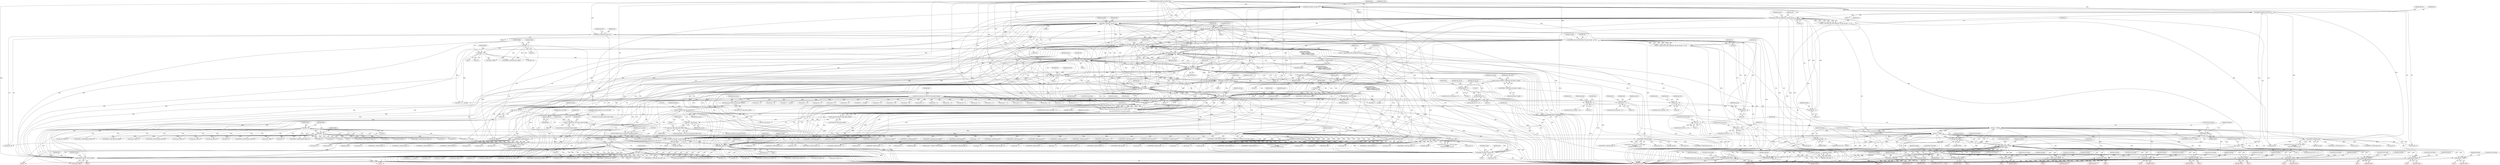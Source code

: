 digraph "0_tcpdump_0b661e0aa61850234b64394585cf577aac570bf4@pointer" {
"1000813" [label="(Call,ipaddr_string(ndo, obj_tptr+4))"];
"1001828" [label="(Call,ipaddr_string(ndo, obj_tptr+12))"];
"1000905" [label="(Call,lmp_print_data_link_subobjs(ndo, obj_tptr, obj_tlen - 36, 36))"];
"1000894" [label="(Call,ip6addr_string(ndo, obj_tptr+20))"];
"1000883" [label="(Call,ip6addr_string(ndo, obj_tptr+4))"];
"1000973" [label="(Call,lmp_print_data_link_subobjs(ndo, obj_tptr, obj_tlen - 12, 12))"];
"1000554" [label="(Call,ipaddr_string(ndo, obj_tptr))"];
"1001560" [label="(Call,ip6addr_string(ndo, obj_tptr+offset))"];
"1001195" [label="(Call,ipaddr_string(ndo, obj_tptr+offset))"];
"1000835" [label="(Call,lmp_print_data_link_subobjs(ndo, obj_tptr, obj_tlen - 12, 12))"];
"1000824" [label="(Call,ipaddr_string(ndo, obj_tptr+8))"];
"1000813" [label="(Call,ipaddr_string(ndo, obj_tptr+4))"];
"1001304" [label="(Call,ip6addr_string(ndo, obj_tptr+offset))"];
"1000721" [label="(Call,ip6addr_string(ndo, obj_tptr+20))"];
"1000710" [label="(Call,ip6addr_string(ndo, obj_tptr+4))"];
"1001924" [label="(Call,print_unknown_data(ndo,tptr+sizeof(struct lmp_object_header),\"\n\t    \",\n                               lmp_obj_len-sizeof(struct lmp_object_header)))"];
"1001908" [label="(Call,print_unknown_data(ndo,obj_tptr,\"\n\t    \",obj_tlen))"];
"1001530" [label="(Call,ipaddr_string(ndo, obj_tptr+offset))"];
"1000445" [label="(Call,ip6addr_string(ndo, obj_tptr))"];
"1000673" [label="(Call,ipaddr_string(ndo, obj_tptr+8))"];
"1000662" [label="(Call,ipaddr_string(ndo, obj_tptr+4))"];
"1000421" [label="(Call,ipaddr_string(ndo, obj_tptr))"];
"1000111" [label="(MethodParameterIn,netdissect_options *ndo)"];
"1000342" [label="(Call,obj_tptr=tptr+sizeof(struct lmp_object_header))"];
"1000265" [label="(Call,(const struct lmp_object_header *)tptr)"];
"1001935" [label="(Call,tptr+=lmp_obj_len)"];
"1000354" [label="(Call,ND_TCHECK2(*tptr, lmp_obj_len))"];
"1000258" [label="(Call,ND_TCHECK2(*tptr, sizeof(struct lmp_object_header)))"];
"1000350" [label="(Call,lmp_obj_len-sizeof(struct lmp_object_header))"];
"1000332" [label="(Call,lmp_obj_len % 4)"];
"1000321" [label="(Call,lmp_obj_len < 4)"];
"1000268" [label="(Call,lmp_obj_len=EXTRACT_16BITS(lmp_obj_header->length))"];
"1000270" [label="(Call,EXTRACT_16BITS(lmp_obj_header->length))"];
"1001931" [label="(Call,lmp_obj_len-sizeof(struct lmp_object_header))"];
"1000245" [label="(Call,tptr+=sizeof(const struct lmp_common_header))"];
"1000128" [label="(Call,tptr=pptr)"];
"1000112" [label="(MethodParameterIn,register const u_char *pptr)"];
"1000654" [label="(Call,EXTRACT_8BITS(obj_tptr))"];
"1001514" [label="(Call,offset = 0)"];
"1001539" [label="(Call,offset+=4)"];
"1000348" [label="(Call,obj_tlen=lmp_obj_len-sizeof(struct lmp_object_header))"];
"1000702" [label="(Call,EXTRACT_8BITS(obj_tptr))"];
"1001392" [label="(Call,offset+=20)"];
"1001288" [label="(Call,offset = 0)"];
"1000805" [label="(Call,EXTRACT_8BITS(obj_tptr))"];
"1000838" [label="(Call,obj_tlen - 12)"];
"1000788" [label="(Call,obj_tlen < 12)"];
"1001179" [label="(Call,offset = 0)"];
"1001283" [label="(Call,offset+=8)"];
"1001544" [label="(Call,offset = 0)"];
"1001569" [label="(Call,offset+=16)"];
"1000945" [label="(Call,EXTRACT_8BITS(obj_tptr))"];
"1000976" [label="(Call,obj_tlen - 12)"];
"1000928" [label="(Call,obj_tlen < 12)"];
"1000875" [label="(Call,EXTRACT_8BITS(obj_tptr))"];
"1000908" [label="(Call,obj_tlen - 36)"];
"1000858" [label="(Call,obj_tlen < 36)"];
"1001708" [label="(Call,EXTRACT_8BITS(obj_tptr))"];
"1000424" [label="(Call,EXTRACT_32BITS(obj_tptr))"];
"1000448" [label="(Call,EXTRACT_32BITS(obj_tptr))"];
"1000557" [label="(Call,EXTRACT_32BITS(obj_tptr))"];
"1000903" [label="(Call,ret = lmp_print_data_link_subobjs(ndo, obj_tptr, obj_tlen - 36, 36))"];
"1000913" [label="(Call,ret == -1)"];
"1000919" [label="(Call,ret == TRUE)"];
"1000394" [label="(Call,hexdump=TRUE)"];
"1001921" [label="(Call,hexdump==TRUE)"];
"1000475" [label="(Call,hexdump=TRUE)"];
"1000528" [label="(Call,hexdump=TRUE)"];
"1000561" [label="(Call,hexdump=TRUE)"];
"1000594" [label="(Call,hexdump=TRUE)"];
"1000627" [label="(Call,hexdump=TRUE)"];
"1000778" [label="(Call,hexdump=TRUE)"];
"1000849" [label="(Call,ret == TRUE)"];
"1000852" [label="(Call,hexdump=TRUE)"];
"1000987" [label="(Call,ret == TRUE)"];
"1000990" [label="(Call,hexdump=TRUE)"];
"1000995" [label="(Call,hexdump=TRUE)"];
"1001109" [label="(Call,hexdump=TRUE)"];
"1001142" [label="(Call,hexdump=TRUE)"];
"1001170" [label="(Call,hexdump=TRUE)"];
"1001505" [label="(Call,hexdump=TRUE)"];
"1001603" [label="(Call,hexdump=TRUE)"];
"1001656" [label="(Call,hexdump=TRUE)"];
"1001897" [label="(Call,hexdump = TRUE)"];
"1001915" [label="(Call,ndo->ndo_vflag > 1 || hexdump==TRUE)"];
"1000922" [label="(Call,hexdump=TRUE)"];
"1000971" [label="(Call,ret = lmp_print_data_link_subobjs(ndo, obj_tptr, obj_tlen - 12, 12))"];
"1000981" [label="(Call,ret == -1)"];
"1000833" [label="(Call,ret = lmp_print_data_link_subobjs(ndo, obj_tptr, obj_tlen - 12, 12))"];
"1000843" [label="(Call,ret == -1)"];
"1000953" [label="(Call,EXTRACT_32BITS(obj_tptr+4))"];
"1000778" [label="(Call,hexdump=TRUE)"];
"1000869" [label="(Identifier,ndo)"];
"1000901" [label="(Identifier,obj_tptr)"];
"1000710" [label="(Call,ip6addr_string(ndo, obj_tptr+4))"];
"1001520" [label="(Identifier,offset)"];
"1001898" [label="(Identifier,hexdump)"];
"1001840" [label="(Call,obj_tlen != 8)"];
"1000981" [label="(Call,ret == -1)"];
"1000604" [label="(Call,obj_tlen != 8)"];
"1000883" [label="(Call,ip6addr_string(ndo, obj_tptr+4))"];
"1000717" [label="(Call,obj_tptr+4)"];
"1000268" [label="(Call,lmp_obj_len=EXTRACT_16BITS(lmp_obj_header->length))"];
"1001109" [label="(Call,hexdump=TRUE)"];
"1001578" [label="(Call,offset+4 <= obj_tlen)"];
"1000838" [label="(Call,obj_tlen - 12)"];
"1000568" [label="(Block,)"];
"1000558" [label="(Identifier,obj_tptr)"];
"1000355" [label="(Call,*tptr)"];
"1001518" [label="(Call,offset+4 <= obj_tlen)"];
"1000876" [label="(Identifier,obj_tptr)"];
"1001360" [label="(Call,obj_tptr+offset+16)"];
"1000594" [label="(Call,hexdump=TRUE)"];
"1001605" [label="(Identifier,TRUE)"];
"1000997" [label="(Identifier,TRUE)"];
"1001321" [label="(Call,EXTRACT_32BITS(obj_tptr+offset+16))"];
"1001180" [label="(Identifier,offset)"];
"1001514" [label="(Call,offset = 0)"];
"1001913" [label="(ControlStructure,break;)"];
"1000651" [label="(Call,bittok2str(lmp_obj_te_link_flag_values,\n\t\t\t\"none\",\n\t\t\tEXTRACT_8BITS(obj_tptr)))"];
"1000857" [label="(ControlStructure,if (obj_tlen < 36))"];
"1000561" [label="(Call,hexdump=TRUE)"];
"1000449" [label="(Identifier,obj_tptr)"];
"1001931" [label="(Call,lmp_obj_len-sizeof(struct lmp_object_header))"];
"1000855" [label="(ControlStructure,break;)"];
"1001297" [label="(Block,)"];
"1001324" [label="(Call,offset+16)"];
"1000720" [label="(Block,)"];
"1001223" [label="(Call,obj_tptr+offset+4)"];
"1000998" [label="(ControlStructure,break;)"];
"1000845" [label="(Call,-1)"];
"1000529" [label="(Identifier,hexdump)"];
"1000894" [label="(Call,ip6addr_string(ndo, obj_tptr+20))"];
"1001303" [label="(Block,)"];
"1001835" [label="(Identifier,obj_tptr)"];
"1001197" [label="(Call,obj_tptr+offset)"];
"1001110" [label="(Identifier,hexdump)"];
"1000733" [label="(Call,obj_tlen != 12)"];
"1000864" [label="(Identifier,ndo)"];
"1001142" [label="(Call,hexdump=TRUE)"];
"1000849" [label="(Call,ret == TRUE)"];
"1000973" [label="(Call,lmp_print_data_link_subobjs(ndo, obj_tptr, obj_tlen - 12, 12))"];
"1000908" [label="(Call,obj_tlen - 36)"];
"1000478" [label="(ControlStructure,break;)"];
"1001663" [label="(Block,)"];
"1000663" [label="(Identifier,ndo)"];
"1001512" [label="(Block,)"];
"1000819" [label="(Call,EXTRACT_32BITS(obj_tptr+4))"];
"1000820" [label="(Call,obj_tptr+4)"];
"1001738" [label="(Call,EXTRACT_8BITS(obj_tptr + 1))"];
"1000847" [label="(ControlStructure,goto trunc;)"];
"1000672" [label="(Block,)"];
"1001515" [label="(Identifier,offset)"];
"1001392" [label="(Call,offset+=20)"];
"1000629" [label="(Identifier,TRUE)"];
"1000976" [label="(Call,obj_tlen - 12)"];
"1000554" [label="(Call,ipaddr_string(ndo, obj_tptr))"];
"1000539" [label="(Call,obj_tlen != 4)"];
"1001507" [label="(Identifier,TRUE)"];
"1001757" [label="(Call,EXTRACT_8BITS(obj_tptr + 1))"];
"1000825" [label="(Identifier,ndo)"];
"1000420" [label="(Block,)"];
"1000993" [label="(ControlStructure,break;)"];
"1000369" [label="(Block,)"];
"1000264" [label="(Identifier,lmp_obj_header)"];
"1001567" [label="(Identifier,obj_tptr)"];
"1001184" [label="(Call,offset+8)"];
"1001910" [label="(Identifier,obj_tptr)"];
"1000852" [label="(Call,hexdump=TRUE)"];
"1001022" [label="(Call,EXTRACT_16BITS(obj_tptr))"];
"1000910" [label="(Literal,36)"];
"1000958" [label="(Call,EXTRACT_32BITS(obj_tptr+4))"];
"1000899" [label="(Call,EXTRACT_32BITS(obj_tptr+20))"];
"1000425" [label="(Identifier,obj_tptr)"];
"1000477" [label="(Identifier,TRUE)"];
"1000990" [label="(Call,hexdump=TRUE)"];
"1001908" [label="(Call,print_unknown_data(ndo,obj_tptr,\"\n\t    \",obj_tlen))"];
"1000354" [label="(Call,ND_TCHECK2(*tptr, lmp_obj_len))"];
"1000830" [label="(Call,obj_tptr+8)"];
"1001753" [label="(Call,EXTRACT_8BITS(obj_tptr + 1))"];
"1000556" [label="(Identifier,obj_tptr)"];
"1000963" [label="(Call,EXTRACT_32BITS(obj_tptr+8))"];
"1001560" [label="(Call,ip6addr_string(ndo, obj_tptr+offset))"];
"1001505" [label="(Call,hexdump=TRUE)"];
"1000895" [label="(Identifier,ndo)"];
"1000535" [label="(Block,)"];
"1001183" [label="(Call,offset+8 <= obj_tlen)"];
"1000991" [label="(Identifier,hexdump)"];
"1001565" [label="(Call,EXTRACT_32BITS(obj_tptr+offset))"];
"1001924" [label="(Call,print_unknown_data(ndo,tptr+sizeof(struct lmp_object_header),\"\n\t    \",\n                               lmp_obj_len-sizeof(struct lmp_object_header)))"];
"1000907" [label="(Identifier,obj_tptr)"];
"1001529" [label="(Block,)"];
"1001377" [label="(Call,EXTRACT_32BITS(obj_tptr+offset+16))"];
"1000927" [label="(ControlStructure,if (obj_tlen < 12))"];
"1000679" [label="(Call,obj_tptr+8)"];
"1001591" [label="(Call,obj_tptr+offset)"];
"1000669" [label="(Call,obj_tptr+4)"];
"1000787" [label="(ControlStructure,if (obj_tlen < 12))"];
"1000445" [label="(Call,ip6addr_string(ndo, obj_tptr))"];
"1001523" [label="(Block,)"];
"1000709" [label="(Block,)"];
"1000821" [label="(Identifier,obj_tptr)"];
"1000257" [label="(Block,)"];
"1000913" [label="(Call,ret == -1)"];
"1000422" [label="(Identifier,ndo)"];
"1000779" [label="(Identifier,hexdump)"];
"1000975" [label="(Identifier,obj_tptr)"];
"1000270" [label="(Call,EXTRACT_16BITS(lmp_obj_header->length))"];
"1000132" [label="(Identifier,lmp_com_header)"];
"1001212" [label="(Call,EXTRACT_32BITS(obj_tptr+offset+4))"];
"1001874" [label="(Call,obj_tlen != 4)"];
"1001652" [label="(Call,EXTRACT_32BITS(obj_tptr))"];
"1000271" [label="(Call,lmp_obj_header->length)"];
"1001739" [label="(Call,obj_tptr + 1)"];
"1000882" [label="(Block,)"];
"1000263" [label="(Call,lmp_obj_header = (const struct lmp_object_header *)tptr)"];
"1001536" [label="(Call,obj_tptr+offset)"];
"1000988" [label="(Identifier,ret)"];
"1001606" [label="(ControlStructure,break;)"];
"1001791" [label="(Call,EXTRACT_16BITS(obj_tptr+4))"];
"1000388" [label="(Call,EXTRACT_32BITS(obj_tptr))"];
"1000397" [label="(ControlStructure,break;)"];
"1000785" [label="(Block,)"];
"1001414" [label="(Call,obj_tptr+offset)"];
"1001782" [label="(Call,EXTRACT_8BITS(obj_tptr + 3))"];
"1000275" [label="(Identifier,lmp_obj_ctype)"];
"1000406" [label="(Call,obj_tlen != 4)"];
"1001792" [label="(Call,obj_tptr+4)"];
"1000905" [label="(Call,lmp_print_data_link_subobjs(ndo, obj_tptr, obj_tlen - 36, 36))"];
"1000320" [label="(ControlStructure,if (lmp_obj_len < 4))"];
"1000842" [label="(ControlStructure,if (ret == -1))"];
"1001949" [label="(MethodReturn,RET)"];
"1001279" [label="(Call,offset+4)"];
"1000530" [label="(Identifier,TRUE)"];
"1000904" [label="(Identifier,ret)"];
"1000627" [label="(Call,hexdump=TRUE)"];
"1000331" [label="(Call,(lmp_obj_len % 4) != 0)"];
"1001401" [label="(Call,offset+8 <= obj_tlen)"];
"1001635" [label="(Call,obj_tlen != 4)"];
"1000788" [label="(Call,obj_tlen < 12)"];
"1001348" [label="(Call,obj_tptr+offset+16)"];
"1000790" [label="(Literal,12)"];
"1001735" [label="(Call,obj_tptr + 1)"];
"1000522" [label="(Call,EXTRACT_32BITS(obj_tptr))"];
"1000359" [label="(Identifier,hexdump)"];
"1000673" [label="(Call,ipaddr_string(ndo, obj_tptr+8))"];
"1000805" [label="(Call,EXTRACT_8BITS(obj_tptr))"];
"1001005" [label="(Call,obj_tlen != 20)"];
"1001926" [label="(Call,tptr+sizeof(struct lmp_object_header))"];
"1000985" [label="(ControlStructure,goto trunc;)"];
"1000959" [label="(Call,obj_tptr+4)"];
"1001304" [label="(Call,ip6addr_string(ndo, obj_tptr+offset))"];
"1001590" [label="(Call,EXTRACT_32BITS(obj_tptr+offset))"];
"1001171" [label="(Identifier,hexdump)"];
"1001283" [label="(Call,offset+=8)"];
"1001215" [label="(Call,offset+4)"];
"1001936" [label="(Identifier,tptr)"];
"1000250" [label="(Identifier,tlen)"];
"1001149" [label="(Block,)"];
"1000350" [label="(Call,lmp_obj_len-sizeof(struct lmp_object_header))"];
"1000668" [label="(Call,EXTRACT_32BITS(obj_tptr+4))"];
"1001309" [label="(Call,EXTRACT_32BITS(obj_tptr+offset))"];
"1001388" [label="(Call,offset+16)"];
"1000396" [label="(Identifier,TRUE)"];
"1000934" [label="(Identifier,ndo)"];
"1000685" [label="(Call,obj_tlen != 36)"];
"1000968" [label="(Call,obj_tptr+8)"];
"1000332" [label="(Call,lmp_obj_len % 4)"];
"1000860" [label="(Literal,36)"];
"1001783" [label="(Call,obj_tptr + 3)"];
"1001002" [label="(Block,)"];
"1000889" [label="(Call,EXTRACT_32BITS(obj_tptr+4))"];
"1000343" [label="(Identifier,obj_tptr)"];
"1001172" [label="(Identifier,TRUE)"];
"1000911" [label="(Literal,36)"];
"1000914" [label="(Identifier,ret)"];
"1001604" [label="(Identifier,hexdump)"];
"1000853" [label="(Identifier,hexdump)"];
"1000980" [label="(ControlStructure,if (ret == -1))"];
"1001310" [label="(Call,obj_tptr+offset)"];
"1001708" [label="(Call,EXTRACT_8BITS(obj_tptr))"];
"1001170" [label="(Call,hexdump=TRUE)"];
"1001922" [label="(Identifier,hexdump)"];
"1000806" [label="(Identifier,obj_tptr)"];
"1000977" [label="(Identifier,obj_tlen)"];
"1001930" [label="(Literal,\"\n\t    \")"];
"1000837" [label="(Identifier,obj_tptr)"];
"1001801" [label="(Call,obj_tptr+6)"];
"1001553" [label="(Block,)"];
"1000562" [label="(Identifier,hexdump)"];
"1000848" [label="(ControlStructure,if (ret == TRUE))"];
"1001145" [label="(ControlStructure,break;)"];
"1001378" [label="(Call,obj_tptr+offset+16)"];
"1001268" [label="(Call,EXTRACT_32BITS(obj_tptr+offset+4))"];
"1000674" [label="(Identifier,ndo)"];
"1001937" [label="(Identifier,lmp_obj_len)"];
"1000394" [label="(Call,hexdump=TRUE)"];
"1000670" [label="(Identifier,obj_tptr)"];
"1000114" [label="(Block,)"];
"1000841" [label="(Literal,12)"];
"1001546" [label="(Literal,0)"];
"1001613" [label="(Call,obj_tlen != 4)"];
"1000402" [label="(Block,)"];
"1000979" [label="(Literal,12)"];
"1000424" [label="(Call,EXTRACT_32BITS(obj_tptr))"];
"1000553" [label="(Block,)"];
"1000799" [label="(Identifier,ndo)"];
"1001166" [label="(Call,EXTRACT_32BITS(obj_tptr))"];
"1001569" [label="(Call,offset+=16)"];
"1001294" [label="(Identifier,offset)"];
"1001380" [label="(Call,offset+16)"];
"1000454" [label="(Call,obj_tlen != 4)"];
"1001239" [label="(Call,obj_tptr+offset+4)"];
"1001251" [label="(Call,obj_tptr+offset+4)"];
"1000448" [label="(Call,EXTRACT_32BITS(obj_tptr))"];
"1001506" [label="(Identifier,hexdump)"];
"1001900" [label="(ControlStructure,break;)"];
"1001892" [label="(Call,obj_tptr + 3)"];
"1000680" [label="(Identifier,obj_tptr)"];
"1001531" [label="(Identifier,ndo)"];
"1001532" [label="(Call,obj_tptr+offset)"];
"1000923" [label="(Identifier,hexdump)"];
"1001921" [label="(Call,hexdump==TRUE)"];
"1000964" [label="(Call,obj_tptr+8)"];
"1001657" [label="(Identifier,hexdump)"];
"1001306" [label="(Call,obj_tptr+offset)"];
"1001830" [label="(Call,obj_tptr+12)"];
"1000430" [label="(Call,obj_tlen != 16)"];
"1000812" [label="(Block,)"];
"1001213" [label="(Call,obj_tptr+offset+4)"];
"1000884" [label="(Identifier,ndo)"];
"1000130" [label="(Identifier,pptr)"];
"1000716" [label="(Call,EXTRACT_32BITS(obj_tptr+4))"];
"1001225" [label="(Call,offset+4)"];
"1001570" [label="(Identifier,offset)"];
"1000945" [label="(Call,EXTRACT_8BITS(obj_tptr))"];
"1000678" [label="(Call,EXTRACT_32BITS(obj_tptr+8))"];
"1000334" [label="(Literal,4)"];
"1001284" [label="(Identifier,offset)"];
"1000469" [label="(Call,EXTRACT_32BITS(obj_tptr))"];
"1001541" [label="(Literal,4)"];
"1000571" [label="(Call,obj_tlen != 4)"];
"1001222" [label="(Call,EXTRACT_32BITS(obj_tptr+offset+4))"];
"1000485" [label="(Call,obj_tlen != 4)"];
"1001630" [label="(Call,EXTRACT_32BITS(obj_tptr))"];
"1000596" [label="(Identifier,TRUE)"];
"1000654" [label="(Call,EXTRACT_8BITS(obj_tptr))"];
"1001658" [label="(Identifier,TRUE)"];
"1000824" [label="(Call,ipaddr_string(ndo, obj_tptr+8))"];
"1000974" [label="(Identifier,ndo)"];
"1001201" [label="(Call,obj_tptr+offset)"];
"1000595" [label="(Identifier,hexdump)"];
"1000446" [label="(Identifier,ndo)"];
"1001292" [label="(Call,offset+20 <= obj_tlen)"];
"1000728" [label="(Identifier,obj_tptr)"];
"1000727" [label="(Call,obj_tptr+20)"];
"1000917" [label="(ControlStructure,goto trunc;)"];
"1001253" [label="(Call,offset+4)"];
"1000909" [label="(Identifier,obj_tlen)"];
"1001709" [label="(Identifier,obj_tptr)"];
"1001179" [label="(Call,offset = 0)"];
"1001754" [label="(Call,obj_tptr + 1)"];
"1001111" [label="(Identifier,TRUE)"];
"1001545" [label="(Identifier,offset)"];
"1001331" [label="(Call,EXTRACT_32BITS(obj_tptr+offset+16))"];
"1000664" [label="(Call,obj_tptr+4)"];
"1001800" [label="(Call,EXTRACT_16BITS(obj_tptr+6))"];
"1001819" [label="(Call,obj_tptr+10)"];
"1000726" [label="(Call,EXTRACT_32BITS(obj_tptr+20))"];
"1001659" [label="(ControlStructure,break;)"];
"1001394" [label="(Literal,20)"];
"1000814" [label="(Identifier,ndo)"];
"1001393" [label="(Identifier,offset)"];
"1000939" [label="(Identifier,ndo)"];
"1000983" [label="(Call,-1)"];
"1001818" [label="(Call,EXTRACT_16BITS(obj_tptr+10))"];
"1000111" [label="(MethodParameterIn,netdissect_options *ndo)"];
"1000269" [label="(Identifier,lmp_obj_len)"];
"1001173" [label="(ControlStructure,break;)"];
"1001559" [label="(Block,)"];
"1001530" [label="(Call,ipaddr_string(ndo, obj_tptr+offset))"];
"1001734" [label="(Call,EXTRACT_8BITS(obj_tptr + 1))"];
"1000858" [label="(Call,obj_tlen < 36)"];
"1000929" [label="(Identifier,obj_tlen)"];
"1001566" [label="(Call,obj_tptr+offset)"];
"1001152" [label="(Call,obj_tlen != 4)"];
"1001143" [label="(Identifier,hexdump)"];
"1000333" [label="(Identifier,lmp_obj_len)"];
"1000831" [label="(Identifier,obj_tptr)"];
"1000893" [label="(Block,)"];
"1000989" [label="(Identifier,TRUE)"];
"1000555" [label="(Identifier,ndo)"];
"1001288" [label="(Call,offset = 0)"];
"1000597" [label="(ControlStructure,break;)"];
"1000802" [label="(Call,bittok2str(lmp_obj_data_link_flag_values,\n\t\t\t\"none\",\n\t\t\tEXTRACT_8BITS(obj_tptr)))"];
"1000815" [label="(Call,obj_tptr+4)"];
"1000971" [label="(Call,ret = lmp_print_data_link_subobjs(ndo, obj_tptr, obj_tlen - 12, 12))"];
"1001196" [label="(Identifier,ndo)"];
"1000557" [label="(Call,EXTRACT_32BITS(obj_tptr))"];
"1001539" [label="(Call,offset+=4)"];
"1001293" [label="(Call,offset+20)"];
"1001305" [label="(Identifier,ndo)"];
"1000872" [label="(Call,bittok2str(lmp_obj_data_link_flag_values,\n\t\t\t\"none\",\n\t\t\tEXTRACT_8BITS(obj_tptr)))"];
"1001571" [label="(Literal,16)"];
"1000335" [label="(Literal,0)"];
"1000112" [label="(MethodParameterIn,register const u_char *pptr)"];
"1001332" [label="(Call,obj_tptr+offset+16)"];
"1001915" [label="(Call,ndo->ndo_vflag > 1 || hexdump==TRUE)"];
"1001549" [label="(Call,offset+16)"];
"1001829" [label="(Identifier,ndo)"];
"1000920" [label="(Identifier,ret)"];
"1000129" [label="(Identifier,tptr)"];
"1000885" [label="(Call,obj_tptr+4)"];
"1001519" [label="(Call,offset+4)"];
"1001540" [label="(Identifier,offset)"];
"1000912" [label="(ControlStructure,if (ret == -1))"];
"1000900" [label="(Call,obj_tptr+20)"];
"1000628" [label="(Identifier,hexdump)"];
"1000662" [label="(Call,ipaddr_string(ndo, obj_tptr+4))"];
"1000840" [label="(Literal,12)"];
"1001550" [label="(Identifier,offset)"];
"1000750" [label="(Call,EXTRACT_8BITS(obj_tptr))"];
"1001810" [label="(Call,obj_tptr+8)"];
"1001311" [label="(Identifier,obj_tptr)"];
"1001857" [label="(Call,EXTRACT_32BITS(obj_tptr))"];
"1000348" [label="(Call,obj_tlen=lmp_obj_len-sizeof(struct lmp_object_header))"];
"1000601" [label="(Block,)"];
"1001770" [label="(Call,EXTRACT_8BITS(obj_tptr + 2))"];
"1000128" [label="(Call,tptr=pptr)"];
"1000258" [label="(Call,ND_TCHECK2(*tptr, sizeof(struct lmp_object_header)))"];
"1001933" [label="(Call,sizeof(struct lmp_object_header))"];
"1000349" [label="(Identifier,obj_tlen)"];
"1001561" [label="(Identifier,ndo)"];
"1001181" [label="(Literal,0)"];
"1001828" [label="(Call,ipaddr_string(ndo, obj_tptr+12))"];
"1001194" [label="(Block,)"];
"1001276" [label="(Call,EXTRACT_32BITS(obj_tptr+offset+4))"];
"1001562" [label="(Call,obj_tptr+offset)"];
"1000352" [label="(Call,sizeof(struct lmp_object_header))"];
"1001359" [label="(Call,EXTRACT_32BITS(obj_tptr+offset+16))"];
"1001535" [label="(Call,EXTRACT_32BITS(obj_tptr+offset))"];
"1001285" [label="(Literal,8)"];
"1001347" [label="(Call,EXTRACT_32BITS(obj_tptr+offset+16))"];
"1000259" [label="(Call,*tptr)"];
"1000903" [label="(Call,ret = lmp_print_data_link_subobjs(ndo, obj_tptr, obj_tlen - 36, 36))"];
"1000586" [label="(Call,EXTRACT_16BITS(obj_tptr))"];
"1000921" [label="(Identifier,TRUE)"];
"1000925" [label="(ControlStructure,break;)"];
"1000344" [label="(Call,tptr+sizeof(struct lmp_object_header))"];
"1001891" [label="(Call,EXTRACT_8BITS(obj_tptr + 3))"];
"1000875" [label="(Call,EXTRACT_8BITS(obj_tptr))"];
"1001202" [label="(Identifier,obj_tptr)"];
"1000564" [label="(ControlStructure,break;)"];
"1001334" [label="(Call,offset+16)"];
"1001932" [label="(Identifier,lmp_obj_len)"];
"1000906" [label="(Identifier,ndo)"];
"1000637" [label="(Call,obj_tlen != 12)"];
"1000839" [label="(Identifier,obj_tlen)"];
"1000781" [label="(ControlStructure,break;)"];
"1001909" [label="(Identifier,ndo)"];
"1001241" [label="(Call,offset+4)"];
"1000563" [label="(Identifier,TRUE)"];
"1001188" [label="(Block,)"];
"1001548" [label="(Call,offset+16 <= obj_tlen)"];
"1000721" [label="(Call,ip6addr_string(ndo, obj_tptr+20))"];
"1001902" [label="(ControlStructure,if (ndo->ndo_vflag <= 1))"];
"1001914" [label="(ControlStructure,if (ndo->ndo_vflag > 1 || hexdump==TRUE))"];
"1000351" [label="(Identifier,lmp_obj_len)"];
"1000634" [label="(Block,)"];
"1000423" [label="(Identifier,obj_tptr)"];
"1000528" [label="(Call,hexdump=TRUE)"];
"1000890" [label="(Call,obj_tptr+4)"];
"1000482" [label="(Block,)"];
"1000823" [label="(Block,)"];
"1000835" [label="(Call,lmp_print_data_link_subobjs(ndo, obj_tptr, obj_tlen - 12, 12))"];
"1001516" [label="(Literal,0)"];
"1001897" [label="(Call,hexdump = TRUE)"];
"1001144" [label="(Identifier,TRUE)"];
"1001271" [label="(Call,offset+4)"];
"1000942" [label="(Call,bittok2str(lmp_obj_data_link_flag_values,\n\t\t\t\"none\",\n\t\t\tEXTRACT_8BITS(obj_tptr)))"];
"1000421" [label="(Call,ipaddr_string(ndo, obj_tptr))"];
"1000722" [label="(Identifier,ndo)"];
"1000321" [label="(Call,lmp_obj_len < 4)"];
"1001925" [label="(Identifier,ndo)"];
"1001939" [label="(Identifier,tlen)"];
"1000246" [label="(Identifier,tptr)"];
"1000447" [label="(Identifier,obj_tptr)"];
"1001250" [label="(Call,EXTRACT_32BITS(obj_tptr+offset+4))"];
"1000851" [label="(Identifier,TRUE)"];
"1000836" [label="(Identifier,ndo)"];
"1000247" [label="(Call,sizeof(const struct lmp_common_header))"];
"1000844" [label="(Identifier,ret)"];
"1001834" [label="(Call,obj_tptr+12)"];
"1001911" [label="(Literal,\"\n\t    \")"];
"1000928" [label="(Call,obj_tlen < 12)"];
"1000342" [label="(Call,obj_tptr=tptr+sizeof(struct lmp_object_header))"];
"1000476" [label="(Identifier,hexdump)"];
"1000972" [label="(Identifier,ret)"];
"1000996" [label="(Identifier,hexdump)"];
"1000850" [label="(Identifier,ret)"];
"1000439" [label="(Call,ND_PRINT((ndo, \"\n\t    IPv6 Link ID: %s (0x%08x)\",\n                       ip6addr_string(ndo, obj_tptr),\n                       EXTRACT_32BITS(obj_tptr))))"];
"1001656" [label="(Call,hexdump=TRUE)"];
"1001923" [label="(Identifier,TRUE)"];
"1000415" [label="(Call,ND_PRINT((ndo, \"\n\t    IPv4 Link ID: %s (0x%08x)\",\n                       ipaddr_string(ndo, obj_tptr),\n                       EXTRACT_32BITS(obj_tptr))))"];
"1001386" [label="(Call,obj_tptr+offset+16)"];
"1001185" [label="(Identifier,offset)"];
"1001809" [label="(Call,EXTRACT_16BITS(obj_tptr+8))"];
"1000718" [label="(Identifier,obj_tptr)"];
"1001935" [label="(Call,tptr+=lmp_obj_len)"];
"1000702" [label="(Call,EXTRACT_8BITS(obj_tptr))"];
"1001912" [label="(Identifier,obj_tlen)"];
"1000357" [label="(Identifier,lmp_obj_len)"];
"1000789" [label="(Identifier,obj_tlen)"];
"1001827" [label="(Block,)"];
"1000356" [label="(Identifier,tptr)"];
"1000843" [label="(Call,ret == -1)"];
"1000619" [label="(Call,EXTRACT_32BITS(obj_tptr))"];
"1000548" [label="(Call,ND_PRINT((ndo, \"\n\t    Node ID: %s (0x%08x)\",\n                       ipaddr_string(ndo, obj_tptr),\n                       EXTRACT_32BITS(obj_tptr))))"];
"1000655" [label="(Identifier,obj_tptr)"];
"1000133" [label="(Call,(const struct lmp_common_header *)pptr)"];
"1001362" [label="(Call,offset+16)"];
"1000531" [label="(ControlStructure,break;)"];
"1000854" [label="(Identifier,TRUE)"];
"1000267" [label="(Identifier,tptr)"];
"1000978" [label="(Literal,12)"];
"1000711" [label="(Identifier,ndo)"];
"1000723" [label="(Call,obj_tptr+20)"];
"1001758" [label="(Call,obj_tptr + 1)"];
"1001269" [label="(Call,obj_tptr+offset+4)"];
"1001833" [label="(Call,EXTRACT_32BITS(obj_tptr+12))"];
"1001683" [label="(Call,EXTRACT_8BITS(obj_tptr))"];
"1000327" [label="(Identifier,ndo)"];
"1001706" [label="(Call,link_type = EXTRACT_8BITS(obj_tptr))"];
"1000987" [label="(Call,ret == TRUE)"];
"1001666" [label="(Call,obj_tlen != 4)"];
"1000712" [label="(Call,obj_tptr+4)"];
"1001771" [label="(Call,obj_tptr + 2)"];
"1000918" [label="(ControlStructure,if (ret == TRUE))"];
"1000992" [label="(Identifier,TRUE)"];
"1000661" [label="(Block,)"];
"1000703" [label="(Identifier,obj_tptr)"];
"1001200" [label="(Call,EXTRACT_32BITS(obj_tptr+offset))"];
"1001112" [label="(ControlStructure,break;)"];
"1001322" [label="(Call,obj_tptr+offset+16)"];
"1001899" [label="(Identifier,TRUE)"];
"1000675" [label="(Call,obj_tptr+8)"];
"1001177" [label="(Block,)"];
"1000829" [label="(Call,EXTRACT_32BITS(obj_tptr+8))"];
"1000699" [label="(Call,bittok2str(lmp_obj_te_link_flag_values,\n\t\t\t\"none\",\n\t\t\tEXTRACT_8BITS(obj_tptr)))"];
"1000834" [label="(Identifier,ret)"];
"1000358" [label="(Call,hexdump=FALSE)"];
"1000245" [label="(Call,tptr+=sizeof(const struct lmp_common_header))"];
"1000995" [label="(Call,hexdump=TRUE)"];
"1000946" [label="(Identifier,obj_tptr)"];
"1000507" [label="(Call,obj_tlen != 4)"];
"1001697" [label="(Call,obj_tlen != 16)"];
"1001119" [label="(Call,obj_tlen != 4)"];
"1000261" [label="(Call,sizeof(struct lmp_object_header))"];
"1000794" [label="(Identifier,ndo)"];
"1001134" [label="(Call,EXTRACT_16BITS(obj_tptr))"];
"1001238" [label="(Call,EXTRACT_32BITS(obj_tptr+offset+4))"];
"1001610" [label="(Block,)"];
"1000954" [label="(Call,obj_tptr+4)"];
"1000630" [label="(ControlStructure,break;)"];
"1000924" [label="(Identifier,TRUE)"];
"1001603" [label="(Call,hexdump=TRUE)"];
"1000500" [label="(Call,EXTRACT_32BITS(obj_tptr))"];
"1000930" [label="(Literal,12)"];
"1000813" [label="(Call,ipaddr_string(ndo, obj_tptr+4))"];
"1000891" [label="(Identifier,obj_tptr)"];
"1001544" [label="(Call,offset = 0)"];
"1000833" [label="(Call,ret = lmp_print_data_link_subobjs(ndo, obj_tptr, obj_tlen - 12, 12))"];
"1000967" [label="(Call,EXTRACT_32BITS(obj_tptr+8))"];
"1000444" [label="(Block,)"];
"1000982" [label="(Identifier,ret)"];
"1001916" [label="(Call,ndo->ndo_vflag > 1)"];
"1000915" [label="(Call,-1)"];
"1000322" [label="(Identifier,lmp_obj_len)"];
"1000859" [label="(Identifier,obj_tlen)"];
"1001116" [label="(Block,)"];
"1001289" [label="(Identifier,offset)"];
"1000896" [label="(Call,obj_tptr+20)"];
"1000373" [label="(Call,obj_tlen != 4)"];
"1000265" [label="(Call,(const struct lmp_object_header *)tptr)"];
"1001413" [label="(Call,EXTRACT_32BITS(obj_tptr+offset))"];
"1000919" [label="(Call,ret == TRUE)"];
"1000395" [label="(Identifier,hexdump)"];
"1000922" [label="(Call,hexdump=TRUE)"];
"1001290" [label="(Literal,0)"];
"1000986" [label="(ControlStructure,if (ret == TRUE))"];
"1000323" [label="(Literal,4)"];
"1000780" [label="(Identifier,TRUE)"];
"1001537" [label="(Identifier,obj_tptr)"];
"1001277" [label="(Call,obj_tptr+offset+4)"];
"1001508" [label="(ControlStructure,break;)"];
"1001385" [label="(Call,EXTRACT_32BITS(obj_tptr+offset+16))"];
"1000826" [label="(Call,obj_tptr+8)"];
"1001195" [label="(Call,ipaddr_string(ndo, obj_tptr+offset))"];
"1001938" [label="(Call,tlen-=lmp_obj_len)"];
"1000475" [label="(Call,hexdump=TRUE)"];
"1001350" [label="(Call,offset+16)"];
"1000813" -> "1000812"  [label="AST: "];
"1000813" -> "1000815"  [label="CFG: "];
"1000814" -> "1000813"  [label="AST: "];
"1000815" -> "1000813"  [label="AST: "];
"1000821" -> "1000813"  [label="CFG: "];
"1000813" -> "1001949"  [label="DDG: "];
"1001828" -> "1000813"  [label="DDG: "];
"1000905" -> "1000813"  [label="DDG: "];
"1000973" -> "1000813"  [label="DDG: "];
"1000554" -> "1000813"  [label="DDG: "];
"1001560" -> "1000813"  [label="DDG: "];
"1001195" -> "1000813"  [label="DDG: "];
"1000835" -> "1000813"  [label="DDG: "];
"1001304" -> "1000813"  [label="DDG: "];
"1000721" -> "1000813"  [label="DDG: "];
"1001924" -> "1000813"  [label="DDG: "];
"1001908" -> "1000813"  [label="DDG: "];
"1001530" -> "1000813"  [label="DDG: "];
"1000445" -> "1000813"  [label="DDG: "];
"1000673" -> "1000813"  [label="DDG: "];
"1000421" -> "1000813"  [label="DDG: "];
"1000111" -> "1000813"  [label="DDG: "];
"1000805" -> "1000813"  [label="DDG: "];
"1000813" -> "1000824"  [label="DDG: "];
"1001828" -> "1001827"  [label="AST: "];
"1001828" -> "1001830"  [label="CFG: "];
"1001829" -> "1001828"  [label="AST: "];
"1001830" -> "1001828"  [label="AST: "];
"1001835" -> "1001828"  [label="CFG: "];
"1001828" -> "1001949"  [label="DDG: "];
"1001828" -> "1001949"  [label="DDG: "];
"1001828" -> "1000421"  [label="DDG: "];
"1001828" -> "1000445"  [label="DDG: "];
"1001828" -> "1000554"  [label="DDG: "];
"1001828" -> "1000662"  [label="DDG: "];
"1001828" -> "1000710"  [label="DDG: "];
"1001828" -> "1000883"  [label="DDG: "];
"1001828" -> "1000973"  [label="DDG: "];
"1001828" -> "1001195"  [label="DDG: "];
"1001828" -> "1001304"  [label="DDG: "];
"1001828" -> "1001530"  [label="DDG: "];
"1001828" -> "1001560"  [label="DDG: "];
"1000905" -> "1001828"  [label="DDG: "];
"1000973" -> "1001828"  [label="DDG: "];
"1000554" -> "1001828"  [label="DDG: "];
"1001560" -> "1001828"  [label="DDG: "];
"1001195" -> "1001828"  [label="DDG: "];
"1000835" -> "1001828"  [label="DDG: "];
"1001304" -> "1001828"  [label="DDG: "];
"1000721" -> "1001828"  [label="DDG: "];
"1001924" -> "1001828"  [label="DDG: "];
"1001908" -> "1001828"  [label="DDG: "];
"1001530" -> "1001828"  [label="DDG: "];
"1000445" -> "1001828"  [label="DDG: "];
"1000673" -> "1001828"  [label="DDG: "];
"1000421" -> "1001828"  [label="DDG: "];
"1000111" -> "1001828"  [label="DDG: "];
"1001708" -> "1001828"  [label="DDG: "];
"1000342" -> "1001828"  [label="DDG: "];
"1001828" -> "1001908"  [label="DDG: "];
"1001828" -> "1001924"  [label="DDG: "];
"1000905" -> "1000903"  [label="AST: "];
"1000905" -> "1000911"  [label="CFG: "];
"1000906" -> "1000905"  [label="AST: "];
"1000907" -> "1000905"  [label="AST: "];
"1000908" -> "1000905"  [label="AST: "];
"1000911" -> "1000905"  [label="AST: "];
"1000903" -> "1000905"  [label="CFG: "];
"1000905" -> "1001949"  [label="DDG: "];
"1000905" -> "1001949"  [label="DDG: "];
"1000905" -> "1001949"  [label="DDG: "];
"1000905" -> "1000421"  [label="DDG: "];
"1000905" -> "1000445"  [label="DDG: "];
"1000905" -> "1000554"  [label="DDG: "];
"1000905" -> "1000662"  [label="DDG: "];
"1000905" -> "1000710"  [label="DDG: "];
"1000905" -> "1000883"  [label="DDG: "];
"1000905" -> "1000903"  [label="DDG: "];
"1000905" -> "1000903"  [label="DDG: "];
"1000905" -> "1000903"  [label="DDG: "];
"1000905" -> "1000903"  [label="DDG: "];
"1000894" -> "1000905"  [label="DDG: "];
"1000111" -> "1000905"  [label="DDG: "];
"1000875" -> "1000905"  [label="DDG: "];
"1000908" -> "1000905"  [label="DDG: "];
"1000908" -> "1000905"  [label="DDG: "];
"1000905" -> "1000973"  [label="DDG: "];
"1000905" -> "1001195"  [label="DDG: "];
"1000905" -> "1001304"  [label="DDG: "];
"1000905" -> "1001530"  [label="DDG: "];
"1000905" -> "1001560"  [label="DDG: "];
"1000905" -> "1001908"  [label="DDG: "];
"1000905" -> "1001924"  [label="DDG: "];
"1000894" -> "1000893"  [label="AST: "];
"1000894" -> "1000896"  [label="CFG: "];
"1000895" -> "1000894"  [label="AST: "];
"1000896" -> "1000894"  [label="AST: "];
"1000901" -> "1000894"  [label="CFG: "];
"1000894" -> "1001949"  [label="DDG: "];
"1000883" -> "1000894"  [label="DDG: "];
"1000111" -> "1000894"  [label="DDG: "];
"1000875" -> "1000894"  [label="DDG: "];
"1000883" -> "1000882"  [label="AST: "];
"1000883" -> "1000885"  [label="CFG: "];
"1000884" -> "1000883"  [label="AST: "];
"1000885" -> "1000883"  [label="AST: "];
"1000891" -> "1000883"  [label="CFG: "];
"1000883" -> "1001949"  [label="DDG: "];
"1000973" -> "1000883"  [label="DDG: "];
"1000554" -> "1000883"  [label="DDG: "];
"1001560" -> "1000883"  [label="DDG: "];
"1001195" -> "1000883"  [label="DDG: "];
"1000835" -> "1000883"  [label="DDG: "];
"1001304" -> "1000883"  [label="DDG: "];
"1000721" -> "1000883"  [label="DDG: "];
"1001924" -> "1000883"  [label="DDG: "];
"1001908" -> "1000883"  [label="DDG: "];
"1001530" -> "1000883"  [label="DDG: "];
"1000445" -> "1000883"  [label="DDG: "];
"1000673" -> "1000883"  [label="DDG: "];
"1000421" -> "1000883"  [label="DDG: "];
"1000111" -> "1000883"  [label="DDG: "];
"1000875" -> "1000883"  [label="DDG: "];
"1000973" -> "1000971"  [label="AST: "];
"1000973" -> "1000979"  [label="CFG: "];
"1000974" -> "1000973"  [label="AST: "];
"1000975" -> "1000973"  [label="AST: "];
"1000976" -> "1000973"  [label="AST: "];
"1000979" -> "1000973"  [label="AST: "];
"1000971" -> "1000973"  [label="CFG: "];
"1000973" -> "1001949"  [label="DDG: "];
"1000973" -> "1001949"  [label="DDG: "];
"1000973" -> "1001949"  [label="DDG: "];
"1000973" -> "1000421"  [label="DDG: "];
"1000973" -> "1000445"  [label="DDG: "];
"1000973" -> "1000554"  [label="DDG: "];
"1000973" -> "1000662"  [label="DDG: "];
"1000973" -> "1000710"  [label="DDG: "];
"1000973" -> "1000971"  [label="DDG: "];
"1000973" -> "1000971"  [label="DDG: "];
"1000973" -> "1000971"  [label="DDG: "];
"1000973" -> "1000971"  [label="DDG: "];
"1000554" -> "1000973"  [label="DDG: "];
"1001560" -> "1000973"  [label="DDG: "];
"1001195" -> "1000973"  [label="DDG: "];
"1000835" -> "1000973"  [label="DDG: "];
"1001304" -> "1000973"  [label="DDG: "];
"1000721" -> "1000973"  [label="DDG: "];
"1001924" -> "1000973"  [label="DDG: "];
"1001908" -> "1000973"  [label="DDG: "];
"1001530" -> "1000973"  [label="DDG: "];
"1000445" -> "1000973"  [label="DDG: "];
"1000673" -> "1000973"  [label="DDG: "];
"1000421" -> "1000973"  [label="DDG: "];
"1000111" -> "1000973"  [label="DDG: "];
"1000945" -> "1000973"  [label="DDG: "];
"1000976" -> "1000973"  [label="DDG: "];
"1000976" -> "1000973"  [label="DDG: "];
"1000973" -> "1001195"  [label="DDG: "];
"1000973" -> "1001304"  [label="DDG: "];
"1000973" -> "1001530"  [label="DDG: "];
"1000973" -> "1001560"  [label="DDG: "];
"1000973" -> "1001908"  [label="DDG: "];
"1000973" -> "1001924"  [label="DDG: "];
"1000554" -> "1000553"  [label="AST: "];
"1000554" -> "1000556"  [label="CFG: "];
"1000555" -> "1000554"  [label="AST: "];
"1000556" -> "1000554"  [label="AST: "];
"1000558" -> "1000554"  [label="CFG: "];
"1000554" -> "1001949"  [label="DDG: "];
"1000554" -> "1001949"  [label="DDG: "];
"1000554" -> "1000421"  [label="DDG: "];
"1000554" -> "1000445"  [label="DDG: "];
"1001560" -> "1000554"  [label="DDG: "];
"1001195" -> "1000554"  [label="DDG: "];
"1000835" -> "1000554"  [label="DDG: "];
"1001304" -> "1000554"  [label="DDG: "];
"1000721" -> "1000554"  [label="DDG: "];
"1001924" -> "1000554"  [label="DDG: "];
"1001908" -> "1000554"  [label="DDG: "];
"1001530" -> "1000554"  [label="DDG: "];
"1000445" -> "1000554"  [label="DDG: "];
"1000673" -> "1000554"  [label="DDG: "];
"1000421" -> "1000554"  [label="DDG: "];
"1000111" -> "1000554"  [label="DDG: "];
"1000342" -> "1000554"  [label="DDG: "];
"1000554" -> "1000557"  [label="DDG: "];
"1000554" -> "1000662"  [label="DDG: "];
"1000554" -> "1000710"  [label="DDG: "];
"1000554" -> "1001195"  [label="DDG: "];
"1000554" -> "1001304"  [label="DDG: "];
"1000554" -> "1001530"  [label="DDG: "];
"1000554" -> "1001560"  [label="DDG: "];
"1000554" -> "1001908"  [label="DDG: "];
"1000554" -> "1001924"  [label="DDG: "];
"1001560" -> "1001559"  [label="AST: "];
"1001560" -> "1001562"  [label="CFG: "];
"1001561" -> "1001560"  [label="AST: "];
"1001562" -> "1001560"  [label="AST: "];
"1001567" -> "1001560"  [label="CFG: "];
"1001560" -> "1001949"  [label="DDG: "];
"1001560" -> "1001949"  [label="DDG: "];
"1001560" -> "1000421"  [label="DDG: "];
"1001560" -> "1000445"  [label="DDG: "];
"1001560" -> "1000662"  [label="DDG: "];
"1001560" -> "1000710"  [label="DDG: "];
"1001560" -> "1001195"  [label="DDG: "];
"1001560" -> "1001304"  [label="DDG: "];
"1001560" -> "1001530"  [label="DDG: "];
"1001195" -> "1001560"  [label="DDG: "];
"1000835" -> "1001560"  [label="DDG: "];
"1001304" -> "1001560"  [label="DDG: "];
"1000721" -> "1001560"  [label="DDG: "];
"1001924" -> "1001560"  [label="DDG: "];
"1001908" -> "1001560"  [label="DDG: "];
"1001530" -> "1001560"  [label="DDG: "];
"1000445" -> "1001560"  [label="DDG: "];
"1000673" -> "1001560"  [label="DDG: "];
"1000421" -> "1001560"  [label="DDG: "];
"1000111" -> "1001560"  [label="DDG: "];
"1000342" -> "1001560"  [label="DDG: "];
"1001544" -> "1001560"  [label="DDG: "];
"1001569" -> "1001560"  [label="DDG: "];
"1001560" -> "1001908"  [label="DDG: "];
"1001560" -> "1001924"  [label="DDG: "];
"1001195" -> "1001194"  [label="AST: "];
"1001195" -> "1001197"  [label="CFG: "];
"1001196" -> "1001195"  [label="AST: "];
"1001197" -> "1001195"  [label="AST: "];
"1001202" -> "1001195"  [label="CFG: "];
"1001195" -> "1001949"  [label="DDG: "];
"1001195" -> "1001949"  [label="DDG: "];
"1001195" -> "1000421"  [label="DDG: "];
"1001195" -> "1000445"  [label="DDG: "];
"1001195" -> "1000662"  [label="DDG: "];
"1001195" -> "1000710"  [label="DDG: "];
"1000835" -> "1001195"  [label="DDG: "];
"1001304" -> "1001195"  [label="DDG: "];
"1000721" -> "1001195"  [label="DDG: "];
"1001924" -> "1001195"  [label="DDG: "];
"1001908" -> "1001195"  [label="DDG: "];
"1001530" -> "1001195"  [label="DDG: "];
"1000445" -> "1001195"  [label="DDG: "];
"1000673" -> "1001195"  [label="DDG: "];
"1000421" -> "1001195"  [label="DDG: "];
"1000111" -> "1001195"  [label="DDG: "];
"1000342" -> "1001195"  [label="DDG: "];
"1001179" -> "1001195"  [label="DDG: "];
"1001283" -> "1001195"  [label="DDG: "];
"1001195" -> "1001304"  [label="DDG: "];
"1001195" -> "1001530"  [label="DDG: "];
"1001195" -> "1001908"  [label="DDG: "];
"1001195" -> "1001924"  [label="DDG: "];
"1000835" -> "1000833"  [label="AST: "];
"1000835" -> "1000841"  [label="CFG: "];
"1000836" -> "1000835"  [label="AST: "];
"1000837" -> "1000835"  [label="AST: "];
"1000838" -> "1000835"  [label="AST: "];
"1000841" -> "1000835"  [label="AST: "];
"1000833" -> "1000835"  [label="CFG: "];
"1000835" -> "1001949"  [label="DDG: "];
"1000835" -> "1001949"  [label="DDG: "];
"1000835" -> "1001949"  [label="DDG: "];
"1000835" -> "1000421"  [label="DDG: "];
"1000835" -> "1000445"  [label="DDG: "];
"1000835" -> "1000662"  [label="DDG: "];
"1000835" -> "1000710"  [label="DDG: "];
"1000835" -> "1000833"  [label="DDG: "];
"1000835" -> "1000833"  [label="DDG: "];
"1000835" -> "1000833"  [label="DDG: "];
"1000835" -> "1000833"  [label="DDG: "];
"1000824" -> "1000835"  [label="DDG: "];
"1000111" -> "1000835"  [label="DDG: "];
"1000805" -> "1000835"  [label="DDG: "];
"1000838" -> "1000835"  [label="DDG: "];
"1000838" -> "1000835"  [label="DDG: "];
"1000835" -> "1001304"  [label="DDG: "];
"1000835" -> "1001530"  [label="DDG: "];
"1000835" -> "1001908"  [label="DDG: "];
"1000835" -> "1001924"  [label="DDG: "];
"1000824" -> "1000823"  [label="AST: "];
"1000824" -> "1000826"  [label="CFG: "];
"1000825" -> "1000824"  [label="AST: "];
"1000826" -> "1000824"  [label="AST: "];
"1000831" -> "1000824"  [label="CFG: "];
"1000824" -> "1001949"  [label="DDG: "];
"1000111" -> "1000824"  [label="DDG: "];
"1000805" -> "1000824"  [label="DDG: "];
"1001304" -> "1001303"  [label="AST: "];
"1001304" -> "1001306"  [label="CFG: "];
"1001305" -> "1001304"  [label="AST: "];
"1001306" -> "1001304"  [label="AST: "];
"1001311" -> "1001304"  [label="CFG: "];
"1001304" -> "1001949"  [label="DDG: "];
"1001304" -> "1001949"  [label="DDG: "];
"1001304" -> "1000421"  [label="DDG: "];
"1001304" -> "1000445"  [label="DDG: "];
"1001304" -> "1000662"  [label="DDG: "];
"1001304" -> "1000710"  [label="DDG: "];
"1000721" -> "1001304"  [label="DDG: "];
"1001924" -> "1001304"  [label="DDG: "];
"1001908" -> "1001304"  [label="DDG: "];
"1001530" -> "1001304"  [label="DDG: "];
"1000445" -> "1001304"  [label="DDG: "];
"1000673" -> "1001304"  [label="DDG: "];
"1000421" -> "1001304"  [label="DDG: "];
"1000111" -> "1001304"  [label="DDG: "];
"1000342" -> "1001304"  [label="DDG: "];
"1001392" -> "1001304"  [label="DDG: "];
"1001288" -> "1001304"  [label="DDG: "];
"1001304" -> "1001530"  [label="DDG: "];
"1001304" -> "1001908"  [label="DDG: "];
"1001304" -> "1001924"  [label="DDG: "];
"1000721" -> "1000720"  [label="AST: "];
"1000721" -> "1000723"  [label="CFG: "];
"1000722" -> "1000721"  [label="AST: "];
"1000723" -> "1000721"  [label="AST: "];
"1000728" -> "1000721"  [label="CFG: "];
"1000721" -> "1001949"  [label="DDG: "];
"1000721" -> "1001949"  [label="DDG: "];
"1000721" -> "1000421"  [label="DDG: "];
"1000721" -> "1000445"  [label="DDG: "];
"1000721" -> "1000662"  [label="DDG: "];
"1000721" -> "1000710"  [label="DDG: "];
"1000710" -> "1000721"  [label="DDG: "];
"1000111" -> "1000721"  [label="DDG: "];
"1000702" -> "1000721"  [label="DDG: "];
"1000721" -> "1001530"  [label="DDG: "];
"1000721" -> "1001908"  [label="DDG: "];
"1000721" -> "1001924"  [label="DDG: "];
"1000710" -> "1000709"  [label="AST: "];
"1000710" -> "1000712"  [label="CFG: "];
"1000711" -> "1000710"  [label="AST: "];
"1000712" -> "1000710"  [label="AST: "];
"1000718" -> "1000710"  [label="CFG: "];
"1000710" -> "1001949"  [label="DDG: "];
"1001924" -> "1000710"  [label="DDG: "];
"1001908" -> "1000710"  [label="DDG: "];
"1001530" -> "1000710"  [label="DDG: "];
"1000445" -> "1000710"  [label="DDG: "];
"1000673" -> "1000710"  [label="DDG: "];
"1000421" -> "1000710"  [label="DDG: "];
"1000111" -> "1000710"  [label="DDG: "];
"1000702" -> "1000710"  [label="DDG: "];
"1001924" -> "1001914"  [label="AST: "];
"1001924" -> "1001931"  [label="CFG: "];
"1001925" -> "1001924"  [label="AST: "];
"1001926" -> "1001924"  [label="AST: "];
"1001930" -> "1001924"  [label="AST: "];
"1001931" -> "1001924"  [label="AST: "];
"1001936" -> "1001924"  [label="CFG: "];
"1001924" -> "1001949"  [label="DDG: "];
"1001924" -> "1001949"  [label="DDG: "];
"1001924" -> "1001949"  [label="DDG: "];
"1001924" -> "1001949"  [label="DDG: "];
"1001924" -> "1000421"  [label="DDG: "];
"1001924" -> "1000445"  [label="DDG: "];
"1001924" -> "1000662"  [label="DDG: "];
"1001924" -> "1001530"  [label="DDG: "];
"1001924" -> "1001908"  [label="DDG: "];
"1001908" -> "1001924"  [label="DDG: "];
"1001530" -> "1001924"  [label="DDG: "];
"1000445" -> "1001924"  [label="DDG: "];
"1000673" -> "1001924"  [label="DDG: "];
"1000421" -> "1001924"  [label="DDG: "];
"1000111" -> "1001924"  [label="DDG: "];
"1000265" -> "1001924"  [label="DDG: "];
"1001931" -> "1001924"  [label="DDG: "];
"1001908" -> "1001902"  [label="AST: "];
"1001908" -> "1001912"  [label="CFG: "];
"1001909" -> "1001908"  [label="AST: "];
"1001910" -> "1001908"  [label="AST: "];
"1001911" -> "1001908"  [label="AST: "];
"1001912" -> "1001908"  [label="AST: "];
"1001913" -> "1001908"  [label="CFG: "];
"1001908" -> "1001949"  [label="DDG: "];
"1001908" -> "1001949"  [label="DDG: "];
"1001908" -> "1001949"  [label="DDG: "];
"1001908" -> "1001949"  [label="DDG: "];
"1001908" -> "1000421"  [label="DDG: "];
"1001908" -> "1000445"  [label="DDG: "];
"1001908" -> "1000662"  [label="DDG: "];
"1001908" -> "1001530"  [label="DDG: "];
"1001530" -> "1001908"  [label="DDG: "];
"1000445" -> "1001908"  [label="DDG: "];
"1000673" -> "1001908"  [label="DDG: "];
"1000421" -> "1001908"  [label="DDG: "];
"1000111" -> "1001908"  [label="DDG: "];
"1000342" -> "1001908"  [label="DDG: "];
"1000348" -> "1001908"  [label="DDG: "];
"1001530" -> "1001529"  [label="AST: "];
"1001530" -> "1001532"  [label="CFG: "];
"1001531" -> "1001530"  [label="AST: "];
"1001532" -> "1001530"  [label="AST: "];
"1001537" -> "1001530"  [label="CFG: "];
"1001530" -> "1001949"  [label="DDG: "];
"1001530" -> "1001949"  [label="DDG: "];
"1001530" -> "1000421"  [label="DDG: "];
"1001530" -> "1000445"  [label="DDG: "];
"1001530" -> "1000662"  [label="DDG: "];
"1000445" -> "1001530"  [label="DDG: "];
"1000673" -> "1001530"  [label="DDG: "];
"1000421" -> "1001530"  [label="DDG: "];
"1000111" -> "1001530"  [label="DDG: "];
"1000342" -> "1001530"  [label="DDG: "];
"1001514" -> "1001530"  [label="DDG: "];
"1001539" -> "1001530"  [label="DDG: "];
"1000445" -> "1000444"  [label="AST: "];
"1000445" -> "1000447"  [label="CFG: "];
"1000446" -> "1000445"  [label="AST: "];
"1000447" -> "1000445"  [label="AST: "];
"1000449" -> "1000445"  [label="CFG: "];
"1000445" -> "1001949"  [label="DDG: "];
"1000445" -> "1001949"  [label="DDG: "];
"1000445" -> "1000421"  [label="DDG: "];
"1000673" -> "1000445"  [label="DDG: "];
"1000421" -> "1000445"  [label="DDG: "];
"1000111" -> "1000445"  [label="DDG: "];
"1000342" -> "1000445"  [label="DDG: "];
"1000445" -> "1000448"  [label="DDG: "];
"1000445" -> "1000662"  [label="DDG: "];
"1000673" -> "1000672"  [label="AST: "];
"1000673" -> "1000675"  [label="CFG: "];
"1000674" -> "1000673"  [label="AST: "];
"1000675" -> "1000673"  [label="AST: "];
"1000680" -> "1000673"  [label="CFG: "];
"1000673" -> "1001949"  [label="DDG: "];
"1000673" -> "1001949"  [label="DDG: "];
"1000673" -> "1000421"  [label="DDG: "];
"1000673" -> "1000662"  [label="DDG: "];
"1000662" -> "1000673"  [label="DDG: "];
"1000111" -> "1000673"  [label="DDG: "];
"1000654" -> "1000673"  [label="DDG: "];
"1000662" -> "1000661"  [label="AST: "];
"1000662" -> "1000664"  [label="CFG: "];
"1000663" -> "1000662"  [label="AST: "];
"1000664" -> "1000662"  [label="AST: "];
"1000670" -> "1000662"  [label="CFG: "];
"1000662" -> "1001949"  [label="DDG: "];
"1000421" -> "1000662"  [label="DDG: "];
"1000111" -> "1000662"  [label="DDG: "];
"1000654" -> "1000662"  [label="DDG: "];
"1000421" -> "1000420"  [label="AST: "];
"1000421" -> "1000423"  [label="CFG: "];
"1000422" -> "1000421"  [label="AST: "];
"1000423" -> "1000421"  [label="AST: "];
"1000425" -> "1000421"  [label="CFG: "];
"1000421" -> "1001949"  [label="DDG: "];
"1000421" -> "1001949"  [label="DDG: "];
"1000111" -> "1000421"  [label="DDG: "];
"1000342" -> "1000421"  [label="DDG: "];
"1000421" -> "1000424"  [label="DDG: "];
"1000111" -> "1000110"  [label="AST: "];
"1000111" -> "1001949"  [label="DDG: "];
"1000342" -> "1000257"  [label="AST: "];
"1000342" -> "1000344"  [label="CFG: "];
"1000343" -> "1000342"  [label="AST: "];
"1000344" -> "1000342"  [label="AST: "];
"1000349" -> "1000342"  [label="CFG: "];
"1000342" -> "1001949"  [label="DDG: "];
"1000342" -> "1001949"  [label="DDG: "];
"1000265" -> "1000342"  [label="DDG: "];
"1000342" -> "1000388"  [label="DDG: "];
"1000342" -> "1000469"  [label="DDG: "];
"1000342" -> "1000500"  [label="DDG: "];
"1000342" -> "1000522"  [label="DDG: "];
"1000342" -> "1000586"  [label="DDG: "];
"1000342" -> "1000619"  [label="DDG: "];
"1000342" -> "1000654"  [label="DDG: "];
"1000342" -> "1000702"  [label="DDG: "];
"1000342" -> "1000750"  [label="DDG: "];
"1000342" -> "1000805"  [label="DDG: "];
"1000342" -> "1000875"  [label="DDG: "];
"1000342" -> "1000945"  [label="DDG: "];
"1000342" -> "1001022"  [label="DDG: "];
"1000342" -> "1001134"  [label="DDG: "];
"1000342" -> "1001166"  [label="DDG: "];
"1000342" -> "1001197"  [label="DDG: "];
"1000342" -> "1001306"  [label="DDG: "];
"1000342" -> "1001413"  [label="DDG: "];
"1000342" -> "1001414"  [label="DDG: "];
"1000342" -> "1001532"  [label="DDG: "];
"1000342" -> "1001562"  [label="DDG: "];
"1000342" -> "1001590"  [label="DDG: "];
"1000342" -> "1001591"  [label="DDG: "];
"1000342" -> "1001630"  [label="DDG: "];
"1000342" -> "1001652"  [label="DDG: "];
"1000342" -> "1001683"  [label="DDG: "];
"1000342" -> "1001708"  [label="DDG: "];
"1000342" -> "1001734"  [label="DDG: "];
"1000342" -> "1001735"  [label="DDG: "];
"1000342" -> "1001738"  [label="DDG: "];
"1000342" -> "1001739"  [label="DDG: "];
"1000342" -> "1001753"  [label="DDG: "];
"1000342" -> "1001754"  [label="DDG: "];
"1000342" -> "1001757"  [label="DDG: "];
"1000342" -> "1001758"  [label="DDG: "];
"1000342" -> "1001770"  [label="DDG: "];
"1000342" -> "1001771"  [label="DDG: "];
"1000342" -> "1001782"  [label="DDG: "];
"1000342" -> "1001783"  [label="DDG: "];
"1000342" -> "1001791"  [label="DDG: "];
"1000342" -> "1001792"  [label="DDG: "];
"1000342" -> "1001800"  [label="DDG: "];
"1000342" -> "1001801"  [label="DDG: "];
"1000342" -> "1001809"  [label="DDG: "];
"1000342" -> "1001810"  [label="DDG: "];
"1000342" -> "1001818"  [label="DDG: "];
"1000342" -> "1001819"  [label="DDG: "];
"1000342" -> "1001830"  [label="DDG: "];
"1000342" -> "1001833"  [label="DDG: "];
"1000342" -> "1001834"  [label="DDG: "];
"1000342" -> "1001857"  [label="DDG: "];
"1000342" -> "1001891"  [label="DDG: "];
"1000342" -> "1001892"  [label="DDG: "];
"1000265" -> "1000263"  [label="AST: "];
"1000265" -> "1000267"  [label="CFG: "];
"1000266" -> "1000265"  [label="AST: "];
"1000267" -> "1000265"  [label="AST: "];
"1000263" -> "1000265"  [label="CFG: "];
"1000265" -> "1001949"  [label="DDG: "];
"1000265" -> "1000263"  [label="DDG: "];
"1001935" -> "1000265"  [label="DDG: "];
"1000245" -> "1000265"  [label="DDG: "];
"1000265" -> "1000344"  [label="DDG: "];
"1000265" -> "1001926"  [label="DDG: "];
"1000265" -> "1001935"  [label="DDG: "];
"1001935" -> "1000257"  [label="AST: "];
"1001935" -> "1001937"  [label="CFG: "];
"1001936" -> "1001935"  [label="AST: "];
"1001937" -> "1001935"  [label="AST: "];
"1001939" -> "1001935"  [label="CFG: "];
"1001935" -> "1001949"  [label="DDG: "];
"1000354" -> "1001935"  [label="DDG: "];
"1001931" -> "1001935"  [label="DDG: "];
"1000354" -> "1000257"  [label="AST: "];
"1000354" -> "1000357"  [label="CFG: "];
"1000355" -> "1000354"  [label="AST: "];
"1000357" -> "1000354"  [label="AST: "];
"1000359" -> "1000354"  [label="CFG: "];
"1000354" -> "1001949"  [label="DDG: "];
"1000354" -> "1001949"  [label="DDG: "];
"1000354" -> "1001949"  [label="DDG: "];
"1000354" -> "1000258"  [label="DDG: "];
"1000258" -> "1000354"  [label="DDG: "];
"1000350" -> "1000354"  [label="DDG: "];
"1000354" -> "1001931"  [label="DDG: "];
"1000354" -> "1001938"  [label="DDG: "];
"1000258" -> "1000257"  [label="AST: "];
"1000258" -> "1000261"  [label="CFG: "];
"1000259" -> "1000258"  [label="AST: "];
"1000261" -> "1000258"  [label="AST: "];
"1000264" -> "1000258"  [label="CFG: "];
"1000258" -> "1001949"  [label="DDG: "];
"1000258" -> "1001949"  [label="DDG: "];
"1000350" -> "1000348"  [label="AST: "];
"1000350" -> "1000352"  [label="CFG: "];
"1000351" -> "1000350"  [label="AST: "];
"1000352" -> "1000350"  [label="AST: "];
"1000348" -> "1000350"  [label="CFG: "];
"1000350" -> "1000348"  [label="DDG: "];
"1000332" -> "1000350"  [label="DDG: "];
"1000332" -> "1000331"  [label="AST: "];
"1000332" -> "1000334"  [label="CFG: "];
"1000333" -> "1000332"  [label="AST: "];
"1000334" -> "1000332"  [label="AST: "];
"1000335" -> "1000332"  [label="CFG: "];
"1000332" -> "1001949"  [label="DDG: "];
"1000332" -> "1000331"  [label="DDG: "];
"1000332" -> "1000331"  [label="DDG: "];
"1000321" -> "1000332"  [label="DDG: "];
"1000321" -> "1000320"  [label="AST: "];
"1000321" -> "1000323"  [label="CFG: "];
"1000322" -> "1000321"  [label="AST: "];
"1000323" -> "1000321"  [label="AST: "];
"1000327" -> "1000321"  [label="CFG: "];
"1000333" -> "1000321"  [label="CFG: "];
"1000321" -> "1001949"  [label="DDG: "];
"1000321" -> "1001949"  [label="DDG: "];
"1000268" -> "1000321"  [label="DDG: "];
"1000268" -> "1000257"  [label="AST: "];
"1000268" -> "1000270"  [label="CFG: "];
"1000269" -> "1000268"  [label="AST: "];
"1000270" -> "1000268"  [label="AST: "];
"1000275" -> "1000268"  [label="CFG: "];
"1000268" -> "1001949"  [label="DDG: "];
"1000270" -> "1000268"  [label="DDG: "];
"1000270" -> "1000271"  [label="CFG: "];
"1000271" -> "1000270"  [label="AST: "];
"1000270" -> "1001949"  [label="DDG: "];
"1001931" -> "1001933"  [label="CFG: "];
"1001932" -> "1001931"  [label="AST: "];
"1001933" -> "1001931"  [label="AST: "];
"1001931" -> "1001938"  [label="DDG: "];
"1000245" -> "1000114"  [label="AST: "];
"1000245" -> "1000247"  [label="CFG: "];
"1000246" -> "1000245"  [label="AST: "];
"1000247" -> "1000245"  [label="AST: "];
"1000250" -> "1000245"  [label="CFG: "];
"1000245" -> "1001949"  [label="DDG: "];
"1000128" -> "1000245"  [label="DDG: "];
"1000128" -> "1000114"  [label="AST: "];
"1000128" -> "1000130"  [label="CFG: "];
"1000129" -> "1000128"  [label="AST: "];
"1000130" -> "1000128"  [label="AST: "];
"1000132" -> "1000128"  [label="CFG: "];
"1000128" -> "1001949"  [label="DDG: "];
"1000112" -> "1000128"  [label="DDG: "];
"1000112" -> "1000110"  [label="AST: "];
"1000112" -> "1001949"  [label="DDG: "];
"1000112" -> "1000133"  [label="DDG: "];
"1000654" -> "1000651"  [label="AST: "];
"1000654" -> "1000655"  [label="CFG: "];
"1000655" -> "1000654"  [label="AST: "];
"1000651" -> "1000654"  [label="CFG: "];
"1000654" -> "1000651"  [label="DDG: "];
"1000654" -> "1000664"  [label="DDG: "];
"1000654" -> "1000668"  [label="DDG: "];
"1000654" -> "1000669"  [label="DDG: "];
"1000654" -> "1000675"  [label="DDG: "];
"1000654" -> "1000678"  [label="DDG: "];
"1000654" -> "1000679"  [label="DDG: "];
"1001514" -> "1001512"  [label="AST: "];
"1001514" -> "1001516"  [label="CFG: "];
"1001515" -> "1001514"  [label="AST: "];
"1001516" -> "1001514"  [label="AST: "];
"1001520" -> "1001514"  [label="CFG: "];
"1001514" -> "1001518"  [label="DDG: "];
"1001514" -> "1001519"  [label="DDG: "];
"1001514" -> "1001532"  [label="DDG: "];
"1001514" -> "1001535"  [label="DDG: "];
"1001514" -> "1001536"  [label="DDG: "];
"1001514" -> "1001539"  [label="DDG: "];
"1001539" -> "1001523"  [label="AST: "];
"1001539" -> "1001541"  [label="CFG: "];
"1001540" -> "1001539"  [label="AST: "];
"1001541" -> "1001539"  [label="AST: "];
"1001520" -> "1001539"  [label="CFG: "];
"1001539" -> "1001518"  [label="DDG: "];
"1001539" -> "1001519"  [label="DDG: "];
"1001539" -> "1001532"  [label="DDG: "];
"1001539" -> "1001535"  [label="DDG: "];
"1001539" -> "1001536"  [label="DDG: "];
"1000348" -> "1000257"  [label="AST: "];
"1000349" -> "1000348"  [label="AST: "];
"1000356" -> "1000348"  [label="CFG: "];
"1000348" -> "1001949"  [label="DDG: "];
"1000348" -> "1001949"  [label="DDG: "];
"1000348" -> "1000373"  [label="DDG: "];
"1000348" -> "1000406"  [label="DDG: "];
"1000348" -> "1000430"  [label="DDG: "];
"1000348" -> "1000454"  [label="DDG: "];
"1000348" -> "1000485"  [label="DDG: "];
"1000348" -> "1000507"  [label="DDG: "];
"1000348" -> "1000539"  [label="DDG: "];
"1000348" -> "1000571"  [label="DDG: "];
"1000348" -> "1000604"  [label="DDG: "];
"1000348" -> "1000637"  [label="DDG: "];
"1000348" -> "1000685"  [label="DDG: "];
"1000348" -> "1000733"  [label="DDG: "];
"1000348" -> "1000788"  [label="DDG: "];
"1000348" -> "1000858"  [label="DDG: "];
"1000348" -> "1000928"  [label="DDG: "];
"1000348" -> "1001005"  [label="DDG: "];
"1000348" -> "1001119"  [label="DDG: "];
"1000348" -> "1001152"  [label="DDG: "];
"1000348" -> "1001183"  [label="DDG: "];
"1000348" -> "1001292"  [label="DDG: "];
"1000348" -> "1001401"  [label="DDG: "];
"1000348" -> "1001518"  [label="DDG: "];
"1000348" -> "1001548"  [label="DDG: "];
"1000348" -> "1001578"  [label="DDG: "];
"1000348" -> "1001613"  [label="DDG: "];
"1000348" -> "1001635"  [label="DDG: "];
"1000348" -> "1001666"  [label="DDG: "];
"1000348" -> "1001697"  [label="DDG: "];
"1000348" -> "1001840"  [label="DDG: "];
"1000348" -> "1001874"  [label="DDG: "];
"1000702" -> "1000699"  [label="AST: "];
"1000702" -> "1000703"  [label="CFG: "];
"1000703" -> "1000702"  [label="AST: "];
"1000699" -> "1000702"  [label="CFG: "];
"1000702" -> "1000699"  [label="DDG: "];
"1000702" -> "1000712"  [label="DDG: "];
"1000702" -> "1000716"  [label="DDG: "];
"1000702" -> "1000717"  [label="DDG: "];
"1000702" -> "1000723"  [label="DDG: "];
"1000702" -> "1000726"  [label="DDG: "];
"1000702" -> "1000727"  [label="DDG: "];
"1001392" -> "1001297"  [label="AST: "];
"1001392" -> "1001394"  [label="CFG: "];
"1001393" -> "1001392"  [label="AST: "];
"1001394" -> "1001392"  [label="AST: "];
"1001294" -> "1001392"  [label="CFG: "];
"1001392" -> "1001292"  [label="DDG: "];
"1001392" -> "1001293"  [label="DDG: "];
"1001392" -> "1001306"  [label="DDG: "];
"1001392" -> "1001309"  [label="DDG: "];
"1001392" -> "1001310"  [label="DDG: "];
"1001392" -> "1001321"  [label="DDG: "];
"1001392" -> "1001322"  [label="DDG: "];
"1001392" -> "1001324"  [label="DDG: "];
"1001392" -> "1001331"  [label="DDG: "];
"1001392" -> "1001332"  [label="DDG: "];
"1001392" -> "1001334"  [label="DDG: "];
"1001392" -> "1001347"  [label="DDG: "];
"1001392" -> "1001348"  [label="DDG: "];
"1001392" -> "1001350"  [label="DDG: "];
"1001392" -> "1001359"  [label="DDG: "];
"1001392" -> "1001360"  [label="DDG: "];
"1001392" -> "1001362"  [label="DDG: "];
"1001392" -> "1001377"  [label="DDG: "];
"1001392" -> "1001378"  [label="DDG: "];
"1001392" -> "1001380"  [label="DDG: "];
"1001392" -> "1001385"  [label="DDG: "];
"1001392" -> "1001386"  [label="DDG: "];
"1001392" -> "1001388"  [label="DDG: "];
"1001288" -> "1001392"  [label="DDG: "];
"1001288" -> "1001177"  [label="AST: "];
"1001288" -> "1001290"  [label="CFG: "];
"1001289" -> "1001288"  [label="AST: "];
"1001290" -> "1001288"  [label="AST: "];
"1001294" -> "1001288"  [label="CFG: "];
"1001288" -> "1001292"  [label="DDG: "];
"1001288" -> "1001293"  [label="DDG: "];
"1001288" -> "1001306"  [label="DDG: "];
"1001288" -> "1001309"  [label="DDG: "];
"1001288" -> "1001310"  [label="DDG: "];
"1001288" -> "1001321"  [label="DDG: "];
"1001288" -> "1001322"  [label="DDG: "];
"1001288" -> "1001324"  [label="DDG: "];
"1001288" -> "1001331"  [label="DDG: "];
"1001288" -> "1001332"  [label="DDG: "];
"1001288" -> "1001334"  [label="DDG: "];
"1001288" -> "1001347"  [label="DDG: "];
"1001288" -> "1001348"  [label="DDG: "];
"1001288" -> "1001350"  [label="DDG: "];
"1001288" -> "1001359"  [label="DDG: "];
"1001288" -> "1001360"  [label="DDG: "];
"1001288" -> "1001362"  [label="DDG: "];
"1001288" -> "1001377"  [label="DDG: "];
"1001288" -> "1001378"  [label="DDG: "];
"1001288" -> "1001380"  [label="DDG: "];
"1001288" -> "1001385"  [label="DDG: "];
"1001288" -> "1001386"  [label="DDG: "];
"1001288" -> "1001388"  [label="DDG: "];
"1000805" -> "1000802"  [label="AST: "];
"1000805" -> "1000806"  [label="CFG: "];
"1000806" -> "1000805"  [label="AST: "];
"1000802" -> "1000805"  [label="CFG: "];
"1000805" -> "1000802"  [label="DDG: "];
"1000805" -> "1000815"  [label="DDG: "];
"1000805" -> "1000819"  [label="DDG: "];
"1000805" -> "1000820"  [label="DDG: "];
"1000805" -> "1000826"  [label="DDG: "];
"1000805" -> "1000829"  [label="DDG: "];
"1000805" -> "1000830"  [label="DDG: "];
"1000838" -> "1000840"  [label="CFG: "];
"1000839" -> "1000838"  [label="AST: "];
"1000840" -> "1000838"  [label="AST: "];
"1000841" -> "1000838"  [label="CFG: "];
"1000838" -> "1001949"  [label="DDG: "];
"1000788" -> "1000838"  [label="DDG: "];
"1000788" -> "1000787"  [label="AST: "];
"1000788" -> "1000790"  [label="CFG: "];
"1000789" -> "1000788"  [label="AST: "];
"1000790" -> "1000788"  [label="AST: "];
"1000794" -> "1000788"  [label="CFG: "];
"1000799" -> "1000788"  [label="CFG: "];
"1000788" -> "1001949"  [label="DDG: "];
"1000788" -> "1001949"  [label="DDG: "];
"1001179" -> "1001177"  [label="AST: "];
"1001179" -> "1001181"  [label="CFG: "];
"1001180" -> "1001179"  [label="AST: "];
"1001181" -> "1001179"  [label="AST: "];
"1001185" -> "1001179"  [label="CFG: "];
"1001179" -> "1001183"  [label="DDG: "];
"1001179" -> "1001184"  [label="DDG: "];
"1001179" -> "1001197"  [label="DDG: "];
"1001179" -> "1001200"  [label="DDG: "];
"1001179" -> "1001201"  [label="DDG: "];
"1001179" -> "1001212"  [label="DDG: "];
"1001179" -> "1001213"  [label="DDG: "];
"1001179" -> "1001215"  [label="DDG: "];
"1001179" -> "1001222"  [label="DDG: "];
"1001179" -> "1001223"  [label="DDG: "];
"1001179" -> "1001225"  [label="DDG: "];
"1001179" -> "1001238"  [label="DDG: "];
"1001179" -> "1001239"  [label="DDG: "];
"1001179" -> "1001241"  [label="DDG: "];
"1001179" -> "1001250"  [label="DDG: "];
"1001179" -> "1001251"  [label="DDG: "];
"1001179" -> "1001253"  [label="DDG: "];
"1001179" -> "1001268"  [label="DDG: "];
"1001179" -> "1001269"  [label="DDG: "];
"1001179" -> "1001271"  [label="DDG: "];
"1001179" -> "1001276"  [label="DDG: "];
"1001179" -> "1001277"  [label="DDG: "];
"1001179" -> "1001279"  [label="DDG: "];
"1001179" -> "1001283"  [label="DDG: "];
"1001283" -> "1001188"  [label="AST: "];
"1001283" -> "1001285"  [label="CFG: "];
"1001284" -> "1001283"  [label="AST: "];
"1001285" -> "1001283"  [label="AST: "];
"1001185" -> "1001283"  [label="CFG: "];
"1001283" -> "1001183"  [label="DDG: "];
"1001283" -> "1001184"  [label="DDG: "];
"1001283" -> "1001197"  [label="DDG: "];
"1001283" -> "1001200"  [label="DDG: "];
"1001283" -> "1001201"  [label="DDG: "];
"1001283" -> "1001212"  [label="DDG: "];
"1001283" -> "1001213"  [label="DDG: "];
"1001283" -> "1001215"  [label="DDG: "];
"1001283" -> "1001222"  [label="DDG: "];
"1001283" -> "1001223"  [label="DDG: "];
"1001283" -> "1001225"  [label="DDG: "];
"1001283" -> "1001238"  [label="DDG: "];
"1001283" -> "1001239"  [label="DDG: "];
"1001283" -> "1001241"  [label="DDG: "];
"1001283" -> "1001250"  [label="DDG: "];
"1001283" -> "1001251"  [label="DDG: "];
"1001283" -> "1001253"  [label="DDG: "];
"1001283" -> "1001268"  [label="DDG: "];
"1001283" -> "1001269"  [label="DDG: "];
"1001283" -> "1001271"  [label="DDG: "];
"1001283" -> "1001276"  [label="DDG: "];
"1001283" -> "1001277"  [label="DDG: "];
"1001283" -> "1001279"  [label="DDG: "];
"1001544" -> "1001512"  [label="AST: "];
"1001544" -> "1001546"  [label="CFG: "];
"1001545" -> "1001544"  [label="AST: "];
"1001546" -> "1001544"  [label="AST: "];
"1001550" -> "1001544"  [label="CFG: "];
"1001544" -> "1001548"  [label="DDG: "];
"1001544" -> "1001549"  [label="DDG: "];
"1001544" -> "1001562"  [label="DDG: "];
"1001544" -> "1001565"  [label="DDG: "];
"1001544" -> "1001566"  [label="DDG: "];
"1001544" -> "1001569"  [label="DDG: "];
"1001569" -> "1001553"  [label="AST: "];
"1001569" -> "1001571"  [label="CFG: "];
"1001570" -> "1001569"  [label="AST: "];
"1001571" -> "1001569"  [label="AST: "];
"1001550" -> "1001569"  [label="CFG: "];
"1001569" -> "1001548"  [label="DDG: "];
"1001569" -> "1001549"  [label="DDG: "];
"1001569" -> "1001562"  [label="DDG: "];
"1001569" -> "1001565"  [label="DDG: "];
"1001569" -> "1001566"  [label="DDG: "];
"1000945" -> "1000942"  [label="AST: "];
"1000945" -> "1000946"  [label="CFG: "];
"1000946" -> "1000945"  [label="AST: "];
"1000942" -> "1000945"  [label="CFG: "];
"1000945" -> "1000942"  [label="DDG: "];
"1000945" -> "1000953"  [label="DDG: "];
"1000945" -> "1000954"  [label="DDG: "];
"1000945" -> "1000958"  [label="DDG: "];
"1000945" -> "1000959"  [label="DDG: "];
"1000945" -> "1000963"  [label="DDG: "];
"1000945" -> "1000964"  [label="DDG: "];
"1000945" -> "1000967"  [label="DDG: "];
"1000945" -> "1000968"  [label="DDG: "];
"1000976" -> "1000978"  [label="CFG: "];
"1000977" -> "1000976"  [label="AST: "];
"1000978" -> "1000976"  [label="AST: "];
"1000979" -> "1000976"  [label="CFG: "];
"1000976" -> "1001949"  [label="DDG: "];
"1000928" -> "1000976"  [label="DDG: "];
"1000928" -> "1000927"  [label="AST: "];
"1000928" -> "1000930"  [label="CFG: "];
"1000929" -> "1000928"  [label="AST: "];
"1000930" -> "1000928"  [label="AST: "];
"1000934" -> "1000928"  [label="CFG: "];
"1000939" -> "1000928"  [label="CFG: "];
"1000928" -> "1001949"  [label="DDG: "];
"1000928" -> "1001949"  [label="DDG: "];
"1000875" -> "1000872"  [label="AST: "];
"1000875" -> "1000876"  [label="CFG: "];
"1000876" -> "1000875"  [label="AST: "];
"1000872" -> "1000875"  [label="CFG: "];
"1000875" -> "1000872"  [label="DDG: "];
"1000875" -> "1000885"  [label="DDG: "];
"1000875" -> "1000889"  [label="DDG: "];
"1000875" -> "1000890"  [label="DDG: "];
"1000875" -> "1000896"  [label="DDG: "];
"1000875" -> "1000899"  [label="DDG: "];
"1000875" -> "1000900"  [label="DDG: "];
"1000908" -> "1000910"  [label="CFG: "];
"1000909" -> "1000908"  [label="AST: "];
"1000910" -> "1000908"  [label="AST: "];
"1000911" -> "1000908"  [label="CFG: "];
"1000908" -> "1001949"  [label="DDG: "];
"1000858" -> "1000908"  [label="DDG: "];
"1000858" -> "1000857"  [label="AST: "];
"1000858" -> "1000860"  [label="CFG: "];
"1000859" -> "1000858"  [label="AST: "];
"1000860" -> "1000858"  [label="AST: "];
"1000864" -> "1000858"  [label="CFG: "];
"1000869" -> "1000858"  [label="CFG: "];
"1000858" -> "1001949"  [label="DDG: "];
"1000858" -> "1001949"  [label="DDG: "];
"1001708" -> "1001706"  [label="AST: "];
"1001708" -> "1001709"  [label="CFG: "];
"1001709" -> "1001708"  [label="AST: "];
"1001706" -> "1001708"  [label="CFG: "];
"1001708" -> "1001706"  [label="DDG: "];
"1001708" -> "1001734"  [label="DDG: "];
"1001708" -> "1001735"  [label="DDG: "];
"1001708" -> "1001738"  [label="DDG: "];
"1001708" -> "1001739"  [label="DDG: "];
"1001708" -> "1001753"  [label="DDG: "];
"1001708" -> "1001754"  [label="DDG: "];
"1001708" -> "1001757"  [label="DDG: "];
"1001708" -> "1001758"  [label="DDG: "];
"1001708" -> "1001770"  [label="DDG: "];
"1001708" -> "1001771"  [label="DDG: "];
"1001708" -> "1001782"  [label="DDG: "];
"1001708" -> "1001783"  [label="DDG: "];
"1001708" -> "1001791"  [label="DDG: "];
"1001708" -> "1001792"  [label="DDG: "];
"1001708" -> "1001800"  [label="DDG: "];
"1001708" -> "1001801"  [label="DDG: "];
"1001708" -> "1001809"  [label="DDG: "];
"1001708" -> "1001810"  [label="DDG: "];
"1001708" -> "1001818"  [label="DDG: "];
"1001708" -> "1001819"  [label="DDG: "];
"1001708" -> "1001830"  [label="DDG: "];
"1001708" -> "1001833"  [label="DDG: "];
"1001708" -> "1001834"  [label="DDG: "];
"1000424" -> "1000420"  [label="AST: "];
"1000424" -> "1000425"  [label="CFG: "];
"1000425" -> "1000424"  [label="AST: "];
"1000415" -> "1000424"  [label="CFG: "];
"1000424" -> "1001949"  [label="DDG: "];
"1000424" -> "1001949"  [label="DDG: "];
"1000448" -> "1000444"  [label="AST: "];
"1000448" -> "1000449"  [label="CFG: "];
"1000449" -> "1000448"  [label="AST: "];
"1000439" -> "1000448"  [label="CFG: "];
"1000448" -> "1001949"  [label="DDG: "];
"1000448" -> "1001949"  [label="DDG: "];
"1000557" -> "1000553"  [label="AST: "];
"1000557" -> "1000558"  [label="CFG: "];
"1000558" -> "1000557"  [label="AST: "];
"1000548" -> "1000557"  [label="CFG: "];
"1000557" -> "1001949"  [label="DDG: "];
"1000557" -> "1001949"  [label="DDG: "];
"1000903" -> "1000785"  [label="AST: "];
"1000904" -> "1000903"  [label="AST: "];
"1000914" -> "1000903"  [label="CFG: "];
"1000903" -> "1001949"  [label="DDG: "];
"1000903" -> "1000913"  [label="DDG: "];
"1000913" -> "1000912"  [label="AST: "];
"1000913" -> "1000915"  [label="CFG: "];
"1000914" -> "1000913"  [label="AST: "];
"1000915" -> "1000913"  [label="AST: "];
"1000917" -> "1000913"  [label="CFG: "];
"1000920" -> "1000913"  [label="CFG: "];
"1000913" -> "1001949"  [label="DDG: "];
"1000913" -> "1001949"  [label="DDG: "];
"1000913" -> "1001949"  [label="DDG: "];
"1000915" -> "1000913"  [label="DDG: "];
"1000913" -> "1000919"  [label="DDG: "];
"1000919" -> "1000918"  [label="AST: "];
"1000919" -> "1000921"  [label="CFG: "];
"1000920" -> "1000919"  [label="AST: "];
"1000921" -> "1000919"  [label="AST: "];
"1000923" -> "1000919"  [label="CFG: "];
"1000925" -> "1000919"  [label="CFG: "];
"1000919" -> "1001949"  [label="DDG: "];
"1000919" -> "1001949"  [label="DDG: "];
"1000919" -> "1001949"  [label="DDG: "];
"1000919" -> "1000394"  [label="DDG: "];
"1000919" -> "1000475"  [label="DDG: "];
"1000919" -> "1000528"  [label="DDG: "];
"1000919" -> "1000561"  [label="DDG: "];
"1000919" -> "1000594"  [label="DDG: "];
"1000919" -> "1000627"  [label="DDG: "];
"1000919" -> "1000778"  [label="DDG: "];
"1000919" -> "1000849"  [label="DDG: "];
"1000849" -> "1000919"  [label="DDG: "];
"1001921" -> "1000919"  [label="DDG: "];
"1000987" -> "1000919"  [label="DDG: "];
"1000919" -> "1000922"  [label="DDG: "];
"1000919" -> "1000987"  [label="DDG: "];
"1000919" -> "1000995"  [label="DDG: "];
"1000919" -> "1001109"  [label="DDG: "];
"1000919" -> "1001142"  [label="DDG: "];
"1000919" -> "1001170"  [label="DDG: "];
"1000919" -> "1001505"  [label="DDG: "];
"1000919" -> "1001603"  [label="DDG: "];
"1000919" -> "1001656"  [label="DDG: "];
"1000919" -> "1001897"  [label="DDG: "];
"1000919" -> "1001921"  [label="DDG: "];
"1000394" -> "1000369"  [label="AST: "];
"1000394" -> "1000396"  [label="CFG: "];
"1000395" -> "1000394"  [label="AST: "];
"1000396" -> "1000394"  [label="AST: "];
"1000397" -> "1000394"  [label="CFG: "];
"1000394" -> "1001949"  [label="DDG: "];
"1000394" -> "1001949"  [label="DDG: "];
"1000849" -> "1000394"  [label="DDG: "];
"1001921" -> "1000394"  [label="DDG: "];
"1000987" -> "1000394"  [label="DDG: "];
"1000394" -> "1001921"  [label="DDG: "];
"1001921" -> "1001915"  [label="AST: "];
"1001921" -> "1001923"  [label="CFG: "];
"1001922" -> "1001921"  [label="AST: "];
"1001923" -> "1001921"  [label="AST: "];
"1001915" -> "1001921"  [label="CFG: "];
"1001921" -> "1001949"  [label="DDG: "];
"1001921" -> "1001949"  [label="DDG: "];
"1001921" -> "1000475"  [label="DDG: "];
"1001921" -> "1000528"  [label="DDG: "];
"1001921" -> "1000561"  [label="DDG: "];
"1001921" -> "1000594"  [label="DDG: "];
"1001921" -> "1000627"  [label="DDG: "];
"1001921" -> "1000778"  [label="DDG: "];
"1001921" -> "1000849"  [label="DDG: "];
"1001921" -> "1000987"  [label="DDG: "];
"1001921" -> "1000995"  [label="DDG: "];
"1001921" -> "1001109"  [label="DDG: "];
"1001921" -> "1001142"  [label="DDG: "];
"1001921" -> "1001170"  [label="DDG: "];
"1001921" -> "1001505"  [label="DDG: "];
"1001921" -> "1001603"  [label="DDG: "];
"1001921" -> "1001656"  [label="DDG: "];
"1001921" -> "1001897"  [label="DDG: "];
"1001921" -> "1001915"  [label="DDG: "];
"1001921" -> "1001915"  [label="DDG: "];
"1000995" -> "1001921"  [label="DDG: "];
"1001505" -> "1001921"  [label="DDG: "];
"1000990" -> "1001921"  [label="DDG: "];
"1000528" -> "1001921"  [label="DDG: "];
"1000922" -> "1001921"  [label="DDG: "];
"1001170" -> "1001921"  [label="DDG: "];
"1001142" -> "1001921"  [label="DDG: "];
"1001897" -> "1001921"  [label="DDG: "];
"1000778" -> "1001921"  [label="DDG: "];
"1000561" -> "1001921"  [label="DDG: "];
"1000594" -> "1001921"  [label="DDG: "];
"1001109" -> "1001921"  [label="DDG: "];
"1000852" -> "1001921"  [label="DDG: "];
"1001603" -> "1001921"  [label="DDG: "];
"1000475" -> "1001921"  [label="DDG: "];
"1000627" -> "1001921"  [label="DDG: "];
"1000358" -> "1001921"  [label="DDG: "];
"1001656" -> "1001921"  [label="DDG: "];
"1000849" -> "1001921"  [label="DDG: "];
"1000987" -> "1001921"  [label="DDG: "];
"1000475" -> "1000402"  [label="AST: "];
"1000475" -> "1000477"  [label="CFG: "];
"1000476" -> "1000475"  [label="AST: "];
"1000477" -> "1000475"  [label="AST: "];
"1000478" -> "1000475"  [label="CFG: "];
"1000475" -> "1001949"  [label="DDG: "];
"1000475" -> "1001949"  [label="DDG: "];
"1000849" -> "1000475"  [label="DDG: "];
"1000987" -> "1000475"  [label="DDG: "];
"1000528" -> "1000482"  [label="AST: "];
"1000528" -> "1000530"  [label="CFG: "];
"1000529" -> "1000528"  [label="AST: "];
"1000530" -> "1000528"  [label="AST: "];
"1000531" -> "1000528"  [label="CFG: "];
"1000528" -> "1001949"  [label="DDG: "];
"1000528" -> "1001949"  [label="DDG: "];
"1000849" -> "1000528"  [label="DDG: "];
"1000987" -> "1000528"  [label="DDG: "];
"1000561" -> "1000535"  [label="AST: "];
"1000561" -> "1000563"  [label="CFG: "];
"1000562" -> "1000561"  [label="AST: "];
"1000563" -> "1000561"  [label="AST: "];
"1000564" -> "1000561"  [label="CFG: "];
"1000561" -> "1001949"  [label="DDG: "];
"1000561" -> "1001949"  [label="DDG: "];
"1000849" -> "1000561"  [label="DDG: "];
"1000987" -> "1000561"  [label="DDG: "];
"1000594" -> "1000568"  [label="AST: "];
"1000594" -> "1000596"  [label="CFG: "];
"1000595" -> "1000594"  [label="AST: "];
"1000596" -> "1000594"  [label="AST: "];
"1000597" -> "1000594"  [label="CFG: "];
"1000594" -> "1001949"  [label="DDG: "];
"1000594" -> "1001949"  [label="DDG: "];
"1000849" -> "1000594"  [label="DDG: "];
"1000987" -> "1000594"  [label="DDG: "];
"1000627" -> "1000601"  [label="AST: "];
"1000627" -> "1000629"  [label="CFG: "];
"1000628" -> "1000627"  [label="AST: "];
"1000629" -> "1000627"  [label="AST: "];
"1000630" -> "1000627"  [label="CFG: "];
"1000627" -> "1001949"  [label="DDG: "];
"1000627" -> "1001949"  [label="DDG: "];
"1000849" -> "1000627"  [label="DDG: "];
"1000987" -> "1000627"  [label="DDG: "];
"1000778" -> "1000634"  [label="AST: "];
"1000778" -> "1000780"  [label="CFG: "];
"1000779" -> "1000778"  [label="AST: "];
"1000780" -> "1000778"  [label="AST: "];
"1000781" -> "1000778"  [label="CFG: "];
"1000778" -> "1001949"  [label="DDG: "];
"1000778" -> "1001949"  [label="DDG: "];
"1000849" -> "1000778"  [label="DDG: "];
"1000987" -> "1000778"  [label="DDG: "];
"1000849" -> "1000848"  [label="AST: "];
"1000849" -> "1000851"  [label="CFG: "];
"1000850" -> "1000849"  [label="AST: "];
"1000851" -> "1000849"  [label="AST: "];
"1000853" -> "1000849"  [label="CFG: "];
"1000855" -> "1000849"  [label="CFG: "];
"1000849" -> "1001949"  [label="DDG: "];
"1000849" -> "1001949"  [label="DDG: "];
"1000849" -> "1001949"  [label="DDG: "];
"1000843" -> "1000849"  [label="DDG: "];
"1000987" -> "1000849"  [label="DDG: "];
"1000849" -> "1000852"  [label="DDG: "];
"1000849" -> "1000987"  [label="DDG: "];
"1000849" -> "1000995"  [label="DDG: "];
"1000849" -> "1001109"  [label="DDG: "];
"1000849" -> "1001142"  [label="DDG: "];
"1000849" -> "1001170"  [label="DDG: "];
"1000849" -> "1001505"  [label="DDG: "];
"1000849" -> "1001603"  [label="DDG: "];
"1000849" -> "1001656"  [label="DDG: "];
"1000849" -> "1001897"  [label="DDG: "];
"1000852" -> "1000848"  [label="AST: "];
"1000852" -> "1000854"  [label="CFG: "];
"1000853" -> "1000852"  [label="AST: "];
"1000854" -> "1000852"  [label="AST: "];
"1000855" -> "1000852"  [label="CFG: "];
"1000852" -> "1001949"  [label="DDG: "];
"1000852" -> "1001949"  [label="DDG: "];
"1000987" -> "1000986"  [label="AST: "];
"1000987" -> "1000989"  [label="CFG: "];
"1000988" -> "1000987"  [label="AST: "];
"1000989" -> "1000987"  [label="AST: "];
"1000991" -> "1000987"  [label="CFG: "];
"1000993" -> "1000987"  [label="CFG: "];
"1000987" -> "1001949"  [label="DDG: "];
"1000987" -> "1001949"  [label="DDG: "];
"1000987" -> "1001949"  [label="DDG: "];
"1000981" -> "1000987"  [label="DDG: "];
"1000987" -> "1000990"  [label="DDG: "];
"1000987" -> "1000995"  [label="DDG: "];
"1000987" -> "1001109"  [label="DDG: "];
"1000987" -> "1001142"  [label="DDG: "];
"1000987" -> "1001170"  [label="DDG: "];
"1000987" -> "1001505"  [label="DDG: "];
"1000987" -> "1001603"  [label="DDG: "];
"1000987" -> "1001656"  [label="DDG: "];
"1000987" -> "1001897"  [label="DDG: "];
"1000990" -> "1000986"  [label="AST: "];
"1000990" -> "1000992"  [label="CFG: "];
"1000991" -> "1000990"  [label="AST: "];
"1000992" -> "1000990"  [label="AST: "];
"1000993" -> "1000990"  [label="CFG: "];
"1000990" -> "1001949"  [label="DDG: "];
"1000990" -> "1001949"  [label="DDG: "];
"1000995" -> "1000785"  [label="AST: "];
"1000995" -> "1000997"  [label="CFG: "];
"1000996" -> "1000995"  [label="AST: "];
"1000997" -> "1000995"  [label="AST: "];
"1000998" -> "1000995"  [label="CFG: "];
"1000995" -> "1001949"  [label="DDG: "];
"1000995" -> "1001949"  [label="DDG: "];
"1001109" -> "1001002"  [label="AST: "];
"1001109" -> "1001111"  [label="CFG: "];
"1001110" -> "1001109"  [label="AST: "];
"1001111" -> "1001109"  [label="AST: "];
"1001112" -> "1001109"  [label="CFG: "];
"1001109" -> "1001949"  [label="DDG: "];
"1001109" -> "1001949"  [label="DDG: "];
"1001142" -> "1001116"  [label="AST: "];
"1001142" -> "1001144"  [label="CFG: "];
"1001143" -> "1001142"  [label="AST: "];
"1001144" -> "1001142"  [label="AST: "];
"1001145" -> "1001142"  [label="CFG: "];
"1001142" -> "1001949"  [label="DDG: "];
"1001142" -> "1001949"  [label="DDG: "];
"1001170" -> "1001149"  [label="AST: "];
"1001170" -> "1001172"  [label="CFG: "];
"1001171" -> "1001170"  [label="AST: "];
"1001172" -> "1001170"  [label="AST: "];
"1001173" -> "1001170"  [label="CFG: "];
"1001170" -> "1001949"  [label="DDG: "];
"1001170" -> "1001949"  [label="DDG: "];
"1001505" -> "1001177"  [label="AST: "];
"1001505" -> "1001507"  [label="CFG: "];
"1001506" -> "1001505"  [label="AST: "];
"1001507" -> "1001505"  [label="AST: "];
"1001508" -> "1001505"  [label="CFG: "];
"1001505" -> "1001949"  [label="DDG: "];
"1001505" -> "1001949"  [label="DDG: "];
"1001603" -> "1001512"  [label="AST: "];
"1001603" -> "1001605"  [label="CFG: "];
"1001604" -> "1001603"  [label="AST: "];
"1001605" -> "1001603"  [label="AST: "];
"1001606" -> "1001603"  [label="CFG: "];
"1001603" -> "1001949"  [label="DDG: "];
"1001603" -> "1001949"  [label="DDG: "];
"1001656" -> "1001610"  [label="AST: "];
"1001656" -> "1001658"  [label="CFG: "];
"1001657" -> "1001656"  [label="AST: "];
"1001658" -> "1001656"  [label="AST: "];
"1001659" -> "1001656"  [label="CFG: "];
"1001656" -> "1001949"  [label="DDG: "];
"1001656" -> "1001949"  [label="DDG: "];
"1001897" -> "1001663"  [label="AST: "];
"1001897" -> "1001899"  [label="CFG: "];
"1001898" -> "1001897"  [label="AST: "];
"1001899" -> "1001897"  [label="AST: "];
"1001900" -> "1001897"  [label="CFG: "];
"1001897" -> "1001949"  [label="DDG: "];
"1001897" -> "1001949"  [label="DDG: "];
"1001915" -> "1001914"  [label="AST: "];
"1001915" -> "1001916"  [label="CFG: "];
"1001916" -> "1001915"  [label="AST: "];
"1001925" -> "1001915"  [label="CFG: "];
"1001936" -> "1001915"  [label="CFG: "];
"1001915" -> "1001949"  [label="DDG: "];
"1001915" -> "1001949"  [label="DDG: "];
"1001915" -> "1001949"  [label="DDG: "];
"1001916" -> "1001915"  [label="DDG: "];
"1001916" -> "1001915"  [label="DDG: "];
"1000922" -> "1000918"  [label="AST: "];
"1000922" -> "1000924"  [label="CFG: "];
"1000923" -> "1000922"  [label="AST: "];
"1000924" -> "1000922"  [label="AST: "];
"1000925" -> "1000922"  [label="CFG: "];
"1000922" -> "1001949"  [label="DDG: "];
"1000922" -> "1001949"  [label="DDG: "];
"1000971" -> "1000785"  [label="AST: "];
"1000972" -> "1000971"  [label="AST: "];
"1000982" -> "1000971"  [label="CFG: "];
"1000971" -> "1001949"  [label="DDG: "];
"1000971" -> "1000981"  [label="DDG: "];
"1000981" -> "1000980"  [label="AST: "];
"1000981" -> "1000983"  [label="CFG: "];
"1000982" -> "1000981"  [label="AST: "];
"1000983" -> "1000981"  [label="AST: "];
"1000985" -> "1000981"  [label="CFG: "];
"1000988" -> "1000981"  [label="CFG: "];
"1000981" -> "1001949"  [label="DDG: "];
"1000981" -> "1001949"  [label="DDG: "];
"1000981" -> "1001949"  [label="DDG: "];
"1000983" -> "1000981"  [label="DDG: "];
"1000833" -> "1000785"  [label="AST: "];
"1000834" -> "1000833"  [label="AST: "];
"1000844" -> "1000833"  [label="CFG: "];
"1000833" -> "1001949"  [label="DDG: "];
"1000833" -> "1000843"  [label="DDG: "];
"1000843" -> "1000842"  [label="AST: "];
"1000843" -> "1000845"  [label="CFG: "];
"1000844" -> "1000843"  [label="AST: "];
"1000845" -> "1000843"  [label="AST: "];
"1000847" -> "1000843"  [label="CFG: "];
"1000850" -> "1000843"  [label="CFG: "];
"1000843" -> "1001949"  [label="DDG: "];
"1000843" -> "1001949"  [label="DDG: "];
"1000843" -> "1001949"  [label="DDG: "];
"1000845" -> "1000843"  [label="DDG: "];
}
